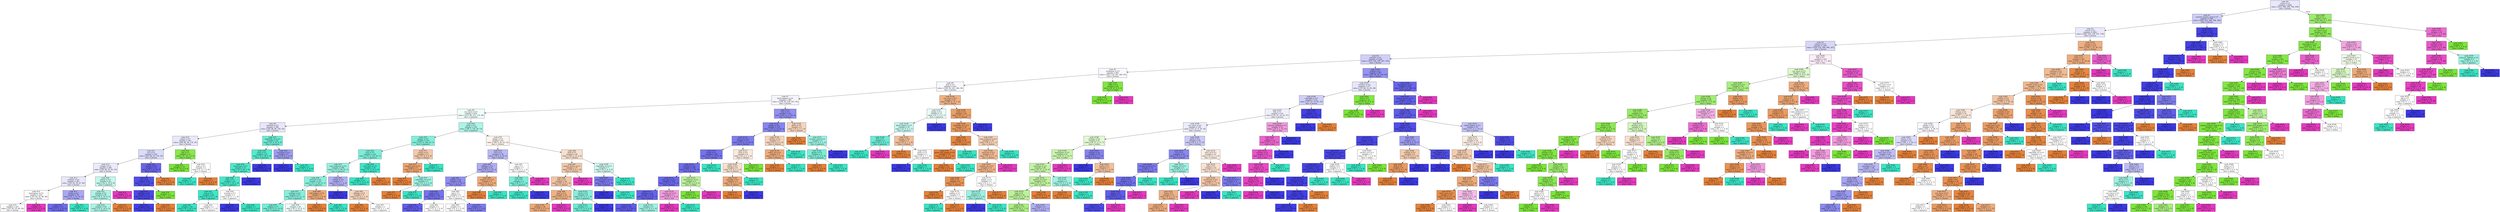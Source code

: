 digraph Tree {
node [shape=box, style="filled", color="black"] ;
0 [label=<node &#35;0<br/>cumin &le; 0.5<br/>samples = 2298<br/>value = [412, 568, 290, 769, 259]<br/>class = korean>, fillcolor="#3c39e51e"] ;
1 [label=<node &#35;1<br/>roasted_sesame_seed &le; 0.5<br/>samples = 1861<br/>value = [408, 223, 284, 766, 180]<br/>class = korean>, fillcolor="#3c39e53f"] ;
0 -> 1 [labeldistance=2.5, labelangle=45, headlabel="True"] ;
2 [label=<node &#35;2<br/>starch &le; 0.5<br/>samples = 1620<br/>value = [403, 223, 279, 537, 178]<br/>class = korean>, fillcolor="#3c39e51c"] ;
1 -> 2 ;
3 [label=<node &#35;3<br/>cilantro &le; 0.5<br/>samples = 1407<br/>value = [254, 222, 266, 498, 167]<br/>class = korean>, fillcolor="#3c39e534"] ;
2 -> 3 ;
4 [label=<node &#35;4<br/>cayenne &le; 0.5<br/>samples = 1248<br/>value = [218, 169, 259, 497, 105]<br/>class = korean>, fillcolor="#3c39e53d"] ;
3 -> 4 ;
5 [label=<node &#35;5<br/>cardamom &le; 0.5<br/>samples = 861<br/>value = [182, 119, 241, 264, 55]<br/>class = korean>, fillcolor="#3c39e509"] ;
4 -> 5 ;
6 [label=<node &#35;6<br/>pork &le; 0.5<br/>samples = 833<br/>value = [182, 92, 241, 264, 54]<br/>class = korean>, fillcolor="#3c39e50a"] ;
5 -> 6 ;
7 [label=<node &#35;7<br/>black_pepper &le; 0.5<br/>samples = 766<br/>value = [136, 92, 229, 257, 52]<br/>class = korean>, fillcolor="#3c39e50d"] ;
6 -> 7 ;
8 [label=<node &#35;8<br/>soy_sauce &le; 0.5<br/>samples = 635<br/>value = [113, 88, 212, 174, 48]<br/>class = japanese>, fillcolor="#39e5c515"] ;
7 -> 8 ;
9 [label=<node &#35;9<br/>seaweed &le; 0.5<br/>samples = 399<br/>value = [64, 88, 86, 126, 35]<br/>class = korean>, fillcolor="#3c39e51f"] ;
8 -> 9 ;
10 [label=<node &#35;10<br/>yogurt &le; 0.5<br/>samples = 361<br/>value = [64, 88, 56, 118, 35]<br/>class = korean>, fillcolor="#3c39e51c"] ;
9 -> 10 ;
11 [label=<node &#35;11<br/>nut &le; 0.5<br/>samples = 340<br/>value = [63, 69, 55, 118, 35]<br/>class = korean>, fillcolor="#3c39e52e"] ;
10 -> 11 ;
12 [label=<node &#35;12<br/>vinegar &le; 0.5<br/>samples = 309<br/>value = [58, 68, 55, 93, 35]<br/>class = korean>, fillcolor="#3c39e51a"] ;
11 -> 12 ;
13 [label=<node &#35;13<br/>soybean &le; 0.5<br/>samples = 267<br/>value = [54, 64, 36, 87, 26]<br/>class = korean>, fillcolor="#3c39e51d"] ;
12 -> 13 ;
14 [label=<node &#35;14<br/>lemongrass &le; 0.5<br/>samples = 233<br/>value = [53, 63, 25, 66, 26]<br/>class = korean>, fillcolor="#3c39e504"] ;
13 -> 14 ;
15 [label=<node &#35;15<br/>samples = 227<br/>value = [53, 63, 25, 66, 20]<br/>class = korean>, fillcolor="#3c39e505"] ;
14 -> 15 ;
16 [label=<node &#35;16<br/>samples = 6<br/>value = [0, 0, 0, 0, 6]<br/>class = thai>, fillcolor="#e539c0ff"] ;
14 -> 16 ;
17 [label=<node &#35;17<br/>barley &le; 0.5<br/>samples = 34<br/>value = [1, 1, 11, 21, 0]<br/>class = korean>, fillcolor="#3c39e56f"] ;
13 -> 17 ;
18 [label=<node &#35;18<br/>samples = 27<br/>value = [1, 1, 4, 21, 0]<br/>class = korean>, fillcolor="#3c39e5bc"] ;
17 -> 18 ;
19 [label=<node &#35;19<br/>samples = 7<br/>value = [0, 0, 7, 0, 0]<br/>class = japanese>, fillcolor="#39e5c5ff"] ;
17 -> 19 ;
20 [label=<node &#35;20<br/>peanut &le; 0.5<br/>samples = 42<br/>value = [4, 4, 19, 6, 9]<br/>class = japanese>, fillcolor="#39e5c54d"] ;
12 -> 20 ;
21 [label=<node &#35;21<br/>chicken &le; 0.5<br/>samples = 38<br/>value = [4, 4, 19, 6, 5]<br/>class = japanese>, fillcolor="#39e5c568"] ;
20 -> 21 ;
22 [label=<node &#35;22<br/>samples = 36<br/>value = [2, 4, 19, 6, 5]<br/>class = japanese>, fillcolor="#39e5c56e"] ;
21 -> 22 ;
23 [label=<node &#35;23<br/>samples = 2<br/>value = [2, 0, 0, 0, 0]<br/>class = chinese>, fillcolor="#e58139ff"] ;
21 -> 23 ;
24 [label=<node &#35;24<br/>samples = 4<br/>value = [0, 0, 0, 0, 4]<br/>class = thai>, fillcolor="#e539c0ff"] ;
20 -> 24 ;
25 [label=<node &#35;25<br/>chicken &le; 0.5<br/>samples = 31<br/>value = [5, 1, 0, 25, 0]<br/>class = korean>, fillcolor="#3c39e5c4"] ;
11 -> 25 ;
26 [label=<node &#35;26<br/>rose &le; 0.5<br/>samples = 28<br/>value = [2, 1, 0, 25, 0]<br/>class = korean>, fillcolor="#3c39e5e2"] ;
25 -> 26 ;
27 [label=<node &#35;27<br/>shellfish &le; 0.5<br/>samples = 27<br/>value = [2, 0, 0, 25, 0]<br/>class = korean>, fillcolor="#3c39e5eb"] ;
26 -> 27 ;
28 [label=<node &#35;28<br/>samples = 26<br/>value = [1, 0, 0, 25, 0]<br/>class = korean>, fillcolor="#3c39e5f5"] ;
27 -> 28 ;
29 [label=<node &#35;29<br/>samples = 1<br/>value = [1, 0, 0, 0, 0]<br/>class = chinese>, fillcolor="#e58139ff"] ;
27 -> 29 ;
30 [label=<node &#35;30<br/>samples = 1<br/>value = [0, 1, 0, 0, 0]<br/>class = indian>, fillcolor="#7be539ff"] ;
26 -> 30 ;
31 [label=<node &#35;31<br/>samples = 3<br/>value = [3, 0, 0, 0, 0]<br/>class = chinese>, fillcolor="#e58139ff"] ;
25 -> 31 ;
32 [label=<node &#35;32<br/>egg &le; 0.5<br/>samples = 21<br/>value = [1, 19, 1, 0, 0]<br/>class = indian>, fillcolor="#7be539e6"] ;
10 -> 32 ;
33 [label=<node &#35;33<br/>samples = 19<br/>value = [0, 19, 0, 0, 0]<br/>class = indian>, fillcolor="#7be539ff"] ;
32 -> 33 ;
34 [label=<node &#35;34<br/>yeast &le; 0.5<br/>samples = 2<br/>value = [1, 0, 1, 0, 0]<br/>class = chinese>, fillcolor="#e5813900"] ;
32 -> 34 ;
35 [label=<node &#35;35<br/>samples = 1<br/>value = [0, 0, 1, 0, 0]<br/>class = japanese>, fillcolor="#39e5c5ff"] ;
34 -> 35 ;
36 [label=<node &#35;36<br/>samples = 1<br/>value = [1, 0, 0, 0, 0]<br/>class = chinese>, fillcolor="#e58139ff"] ;
34 -> 36 ;
37 [label=<node &#35;37<br/>vegetable_oil &le; 0.5<br/>samples = 38<br/>value = [0, 0, 30, 8, 0]<br/>class = japanese>, fillcolor="#39e5c5bb"] ;
9 -> 37 ;
38 [label=<node &#35;38<br/>bean &le; 0.5<br/>samples = 32<br/>value = [0, 0, 28, 4, 0]<br/>class = japanese>, fillcolor="#39e5c5db"] ;
37 -> 38 ;
39 [label=<node &#35;39<br/>mushroom &le; 0.5<br/>samples = 31<br/>value = [0, 0, 28, 3, 0]<br/>class = japanese>, fillcolor="#39e5c5e4"] ;
38 -> 39 ;
40 [label=<node &#35;40<br/>sake &le; 0.5<br/>samples = 30<br/>value = [0, 0, 28, 2, 0]<br/>class = japanese>, fillcolor="#39e5c5ed"] ;
39 -> 40 ;
41 [label=<node &#35;41<br/>tuna &le; 0.5<br/>samples = 28<br/>value = [0, 0, 27, 1, 0]<br/>class = japanese>, fillcolor="#39e5c5f6"] ;
40 -> 41 ;
42 [label=<node &#35;42<br/>samples = 26<br/>value = [0, 0, 26, 0, 0]<br/>class = japanese>, fillcolor="#39e5c5ff"] ;
41 -> 42 ;
43 [label=<node &#35;43<br/>samples = 2<br/>value = [0, 0, 1, 1, 0]<br/>class = japanese>, fillcolor="#39e5c500"] ;
41 -> 43 ;
44 [label=<node &#35;44<br/>avocado &le; 0.5<br/>samples = 2<br/>value = [0, 0, 1, 1, 0]<br/>class = japanese>, fillcolor="#39e5c500"] ;
40 -> 44 ;
45 [label=<node &#35;45<br/>samples = 1<br/>value = [0, 0, 0, 1, 0]<br/>class = korean>, fillcolor="#3c39e5ff"] ;
44 -> 45 ;
46 [label=<node &#35;46<br/>samples = 1<br/>value = [0, 0, 1, 0, 0]<br/>class = japanese>, fillcolor="#39e5c5ff"] ;
44 -> 46 ;
47 [label=<node &#35;47<br/>samples = 1<br/>value = [0, 0, 0, 1, 0]<br/>class = korean>, fillcolor="#3c39e5ff"] ;
39 -> 47 ;
48 [label=<node &#35;48<br/>samples = 1<br/>value = [0, 0, 0, 1, 0]<br/>class = korean>, fillcolor="#3c39e5ff"] ;
38 -> 48 ;
49 [label=<node &#35;49<br/>cucumber &le; 0.5<br/>samples = 6<br/>value = [0, 0, 2, 4, 0]<br/>class = korean>, fillcolor="#3c39e57f"] ;
37 -> 49 ;
50 [label=<node &#35;50<br/>samples = 4<br/>value = [0, 0, 0, 4, 0]<br/>class = korean>, fillcolor="#3c39e5ff"] ;
49 -> 50 ;
51 [label=<node &#35;51<br/>samples = 2<br/>value = [0, 0, 2, 0, 0]<br/>class = japanese>, fillcolor="#39e5c5ff"] ;
49 -> 51 ;
52 [label=<node &#35;52<br/>garlic &le; 0.5<br/>samples = 236<br/>value = [49, 0, 126, 48, 13]<br/>class = japanese>, fillcolor="#39e5c569"] ;
8 -> 52 ;
53 [label=<node &#35;53<br/>pepper &le; 0.5<br/>samples = 153<br/>value = [21, 0, 106, 25, 1]<br/>class = japanese>, fillcolor="#39e5c5a1"] ;
52 -> 53 ;
54 [label=<node &#35;54<br/>wine &le; 0.5<br/>samples = 142<br/>value = [14, 0, 102, 25, 1]<br/>class = japanese>, fillcolor="#39e5c5a8"] ;
53 -> 54 ;
55 [label=<node &#35;55<br/>cane_molasses &le; 0.5<br/>samples = 108<br/>value = [13, 0, 69, 25, 1]<br/>class = japanese>, fillcolor="#39e5c587"] ;
54 -> 55 ;
56 [label=<node &#35;56<br/>broccoli &le; 0.5<br/>samples = 101<br/>value = [11, 0, 68, 21, 1]<br/>class = japanese>, fillcolor="#39e5c596"] ;
55 -> 56 ;
57 [label=<node &#35;57<br/>soybean &le; 0.5<br/>samples = 97<br/>value = [8, 0, 67, 21, 1]<br/>class = japanese>, fillcolor="#39e5c59a"] ;
56 -> 57 ;
58 [label=<node &#35;58<br/>samples = 77<br/>value = [8, 0, 57, 12, 0]<br/>class = japanese>, fillcolor="#39e5c5b1"] ;
57 -> 58 ;
59 [label=<node &#35;59<br/>samples = 20<br/>value = [0, 0, 10, 9, 1]<br/>class = japanese>, fillcolor="#39e5c517"] ;
57 -> 59 ;
60 [label=<node &#35;60<br/>bell_pepper &le; 0.5<br/>samples = 4<br/>value = [3, 0, 1, 0, 0]<br/>class = chinese>, fillcolor="#e58139aa"] ;
56 -> 60 ;
61 [label=<node &#35;61<br/>samples = 3<br/>value = [3, 0, 0, 0, 0]<br/>class = chinese>, fillcolor="#e58139ff"] ;
60 -> 61 ;
62 [label=<node &#35;62<br/>samples = 1<br/>value = [0, 0, 1, 0, 0]<br/>class = japanese>, fillcolor="#39e5c5ff"] ;
60 -> 62 ;
63 [label=<node &#35;63<br/>vinegar &le; 0.5<br/>samples = 7<br/>value = [2, 0, 1, 4, 0]<br/>class = korean>, fillcolor="#3c39e566"] ;
55 -> 63 ;
64 [label=<node &#35;64<br/>samples = 3<br/>value = [0, 0, 0, 3, 0]<br/>class = korean>, fillcolor="#3c39e5ff"] ;
63 -> 64 ;
65 [label=<node &#35;65<br/>cabbage &le; 0.5<br/>samples = 4<br/>value = [2, 0, 1, 1, 0]<br/>class = chinese>, fillcolor="#e5813955"] ;
63 -> 65 ;
66 [label=<node &#35;66<br/>samples = 2<br/>value = [2, 0, 0, 0, 0]<br/>class = chinese>, fillcolor="#e58139ff"] ;
65 -> 66 ;
67 [label=<node &#35;67<br/>samples = 2<br/>value = [0, 0, 1, 1, 0]<br/>class = japanese>, fillcolor="#39e5c500"] ;
65 -> 67 ;
68 [label=<node &#35;68<br/>star_anise &le; 0.5<br/>samples = 34<br/>value = [1, 0, 33, 0, 0]<br/>class = japanese>, fillcolor="#39e5c5f7"] ;
54 -> 68 ;
69 [label=<node &#35;69<br/>samples = 33<br/>value = [0, 0, 33, 0, 0]<br/>class = japanese>, fillcolor="#39e5c5ff"] ;
68 -> 69 ;
70 [label=<node &#35;70<br/>samples = 1<br/>value = [1, 0, 0, 0, 0]<br/>class = chinese>, fillcolor="#e58139ff"] ;
68 -> 70 ;
71 [label=<node &#35;71<br/>cream &le; 0.5<br/>samples = 11<br/>value = [7, 0, 4, 0, 0]<br/>class = chinese>, fillcolor="#e581396d"] ;
53 -> 71 ;
72 [label=<node &#35;72<br/>sesame_seed &le; 0.5<br/>samples = 9<br/>value = [7, 0, 2, 0, 0]<br/>class = chinese>, fillcolor="#e58139b6"] ;
71 -> 72 ;
73 [label=<node &#35;73<br/>samples = 6<br/>value = [6, 0, 0, 0, 0]<br/>class = chinese>, fillcolor="#e58139ff"] ;
72 -> 73 ;
74 [label=<node &#35;74<br/>vegetable_oil &le; 0.5<br/>samples = 3<br/>value = [1, 0, 2, 0, 0]<br/>class = japanese>, fillcolor="#39e5c57f"] ;
72 -> 74 ;
75 [label=<node &#35;75<br/>samples = 1<br/>value = [1, 0, 0, 0, 0]<br/>class = chinese>, fillcolor="#e58139ff"] ;
74 -> 75 ;
76 [label=<node &#35;76<br/>samples = 2<br/>value = [0, 0, 2, 0, 0]<br/>class = japanese>, fillcolor="#39e5c5ff"] ;
74 -> 76 ;
77 [label=<node &#35;77<br/>samples = 2<br/>value = [0, 0, 2, 0, 0]<br/>class = japanese>, fillcolor="#39e5c5ff"] ;
71 -> 77 ;
78 [label=<node &#35;78<br/>ginger &le; 0.5<br/>samples = 83<br/>value = [28, 0, 20, 23, 12]<br/>class = chinese>, fillcolor="#e5813915"] ;
52 -> 78 ;
79 [label=<node &#35;79<br/>rice &le; 0.5<br/>samples = 39<br/>value = [8, 0, 8, 19, 4]<br/>class = korean>, fillcolor="#3c39e55a"] ;
78 -> 79 ;
80 [label=<node &#35;80<br/>cabbage &le; 0.5<br/>samples = 32<br/>value = [8, 0, 5, 18, 1]<br/>class = korean>, fillcolor="#3c39e56a"] ;
79 -> 80 ;
81 [label=<node &#35;81<br/>scallion &le; 0.5<br/>samples = 28<br/>value = [5, 0, 4, 18, 1]<br/>class = korean>, fillcolor="#3c39e590"] ;
80 -> 81 ;
82 [label=<node &#35;82<br/>apple &le; 0.5<br/>samples = 20<br/>value = [3, 0, 1, 15, 1]<br/>class = korean>, fillcolor="#3c39e5b4"] ;
81 -> 82 ;
83 [label=<node &#35;83<br/>samples = 18<br/>value = [2, 0, 0, 15, 1]<br/>class = korean>, fillcolor="#3c39e5cf"] ;
82 -> 83 ;
84 [label=<node &#35;84<br/>samples = 2<br/>value = [1, 0, 1, 0, 0]<br/>class = chinese>, fillcolor="#e5813900"] ;
82 -> 84 ;
85 [label=<node &#35;85<br/>egg &le; 0.5<br/>samples = 8<br/>value = [2, 0, 3, 3, 0]<br/>class = japanese>, fillcolor="#39e5c500"] ;
81 -> 85 ;
86 [label=<node &#35;86<br/>samples = 4<br/>value = [2, 0, 2, 0, 0]<br/>class = chinese>, fillcolor="#e5813900"] ;
85 -> 86 ;
87 [label=<node &#35;87<br/>samples = 4<br/>value = [0, 0, 1, 3, 0]<br/>class = korean>, fillcolor="#3c39e5aa"] ;
85 -> 87 ;
88 [label=<node &#35;88<br/>sesame_oil &le; 0.5<br/>samples = 4<br/>value = [3, 0, 1, 0, 0]<br/>class = chinese>, fillcolor="#e58139aa"] ;
80 -> 88 ;
89 [label=<node &#35;89<br/>samples = 3<br/>value = [3, 0, 0, 0, 0]<br/>class = chinese>, fillcolor="#e58139ff"] ;
88 -> 89 ;
90 [label=<node &#35;90<br/>samples = 1<br/>value = [0, 0, 1, 0, 0]<br/>class = japanese>, fillcolor="#39e5c5ff"] ;
88 -> 90 ;
91 [label=<node &#35;91<br/>egg &le; 0.5<br/>samples = 7<br/>value = [0, 0, 3, 1, 3]<br/>class = japanese>, fillcolor="#39e5c500"] ;
79 -> 91 ;
92 [label=<node &#35;92<br/>nut &le; 0.5<br/>samples = 4<br/>value = [0, 0, 3, 1, 0]<br/>class = japanese>, fillcolor="#39e5c5aa"] ;
91 -> 92 ;
93 [label=<node &#35;93<br/>samples = 3<br/>value = [0, 0, 3, 0, 0]<br/>class = japanese>, fillcolor="#39e5c5ff"] ;
92 -> 93 ;
94 [label=<node &#35;94<br/>samples = 1<br/>value = [0, 0, 0, 1, 0]<br/>class = korean>, fillcolor="#3c39e5ff"] ;
92 -> 94 ;
95 [label=<node &#35;95<br/>samples = 3<br/>value = [0, 0, 0, 0, 3]<br/>class = thai>, fillcolor="#e539c0ff"] ;
91 -> 95 ;
96 [label=<node &#35;96<br/>beef &le; 0.5<br/>samples = 44<br/>value = [20, 0, 12, 4, 8]<br/>class = chinese>, fillcolor="#e5813940"] ;
78 -> 96 ;
97 [label=<node &#35;97<br/>peanut_butter &le; 0.5<br/>samples = 37<br/>value = [20, 0, 8, 1, 8]<br/>class = chinese>, fillcolor="#e581396a"] ;
96 -> 97 ;
98 [label=<node &#35;98<br/>sake &le; 0.5<br/>samples = 34<br/>value = [20, 0, 8, 1, 5]<br/>class = chinese>, fillcolor="#e5813976"] ;
97 -> 98 ;
99 [label=<node &#35;99<br/>basil &le; 0.5<br/>samples = 28<br/>value = [19, 0, 4, 0, 5]<br/>class = chinese>, fillcolor="#e581399b"] ;
98 -> 99 ;
100 [label=<node &#35;100<br/>samples = 26<br/>value = [19, 0, 4, 0, 3]<br/>class = chinese>, fillcolor="#e58139ae"] ;
99 -> 100 ;
101 [label=<node &#35;101<br/>samples = 2<br/>value = [0, 0, 0, 0, 2]<br/>class = thai>, fillcolor="#e539c0ff"] ;
99 -> 101 ;
102 [label=<node &#35;102<br/>carrot &le; 0.5<br/>samples = 6<br/>value = [1, 0, 4, 1, 0]<br/>class = japanese>, fillcolor="#39e5c599"] ;
98 -> 102 ;
103 [label=<node &#35;103<br/>samples = 5<br/>value = [1, 0, 4, 0, 0]<br/>class = japanese>, fillcolor="#39e5c5bf"] ;
102 -> 103 ;
104 [label=<node &#35;104<br/>samples = 1<br/>value = [0, 0, 0, 1, 0]<br/>class = korean>, fillcolor="#3c39e5ff"] ;
102 -> 104 ;
105 [label=<node &#35;105<br/>samples = 3<br/>value = [0, 0, 0, 0, 3]<br/>class = thai>, fillcolor="#e539c0ff"] ;
97 -> 105 ;
106 [label=<node &#35;106<br/>vegetable_oil &le; 0.5<br/>samples = 7<br/>value = [0, 0, 4, 3, 0]<br/>class = japanese>, fillcolor="#39e5c540"] ;
96 -> 106 ;
107 [label=<node &#35;107<br/>peanut_butter &le; 0.5<br/>samples = 4<br/>value = [0, 0, 1, 3, 0]<br/>class = korean>, fillcolor="#3c39e5aa"] ;
106 -> 107 ;
108 [label=<node &#35;108<br/>samples = 3<br/>value = [0, 0, 0, 3, 0]<br/>class = korean>, fillcolor="#3c39e5ff"] ;
107 -> 108 ;
109 [label=<node &#35;109<br/>samples = 1<br/>value = [0, 0, 1, 0, 0]<br/>class = japanese>, fillcolor="#39e5c5ff"] ;
107 -> 109 ;
110 [label=<node &#35;110<br/>samples = 3<br/>value = [0, 0, 3, 0, 0]<br/>class = japanese>, fillcolor="#39e5c5ff"] ;
106 -> 110 ;
111 [label=<node &#35;111<br/>wine &le; 0.5<br/>samples = 131<br/>value = [23, 4, 17, 83, 4]<br/>class = korean>, fillcolor="#3c39e58e"] ;
7 -> 111 ;
112 [label=<node &#35;112<br/>pepper &le; 0.5<br/>samples = 122<br/>value = [18, 4, 14, 82, 4]<br/>class = korean>, fillcolor="#3c39e59d"] ;
111 -> 112 ;
113 [label=<node &#35;113<br/>olive_oil &le; 0.5<br/>samples = 117<br/>value = [15, 4, 12, 82, 4]<br/>class = korean>, fillcolor="#3c39e5a8"] ;
112 -> 113 ;
114 [label=<node &#35;114<br/>bread &le; 0.5<br/>samples = 109<br/>value = [12, 2, 10, 81, 4]<br/>class = korean>, fillcolor="#3c39e5b5"] ;
113 -> 114 ;
115 [label=<node &#35;115<br/>turmeric &le; 0.5<br/>samples = 106<br/>value = [12, 2, 7, 81, 4]<br/>class = korean>, fillcolor="#3c39e5bb"] ;
114 -> 115 ;
116 [label=<node &#35;116<br/>lime_juice &le; 0.5<br/>samples = 103<br/>value = [12, 0, 7, 81, 3]<br/>class = korean>, fillcolor="#3c39e5c1"] ;
115 -> 116 ;
117 [label=<node &#35;117<br/>cabbage &le; 0.5<br/>samples = 100<br/>value = [12, 0, 6, 81, 1]<br/>class = korean>, fillcolor="#3c39e5c8"] ;
116 -> 117 ;
118 [label=<node &#35;118<br/>samples = 95<br/>value = [11, 0, 3, 80, 1]<br/>class = korean>, fillcolor="#3c39e5d1"] ;
117 -> 118 ;
119 [label=<node &#35;119<br/>samples = 5<br/>value = [1, 0, 3, 1, 0]<br/>class = japanese>, fillcolor="#39e5c57f"] ;
117 -> 119 ;
120 [label=<node &#35;120<br/>sesame_oil &le; 0.5<br/>samples = 3<br/>value = [0, 0, 1, 0, 2]<br/>class = thai>, fillcolor="#e539c07f"] ;
116 -> 120 ;
121 [label=<node &#35;121<br/>samples = 2<br/>value = [0, 0, 0, 0, 2]<br/>class = thai>, fillcolor="#e539c0ff"] ;
120 -> 121 ;
122 [label=<node &#35;122<br/>samples = 1<br/>value = [0, 0, 1, 0, 0]<br/>class = japanese>, fillcolor="#39e5c5ff"] ;
120 -> 122 ;
123 [label=<node &#35;123<br/>lemongrass &le; 0.5<br/>samples = 3<br/>value = [0, 2, 0, 0, 1]<br/>class = indian>, fillcolor="#7be5397f"] ;
115 -> 123 ;
124 [label=<node &#35;124<br/>samples = 2<br/>value = [0, 2, 0, 0, 0]<br/>class = indian>, fillcolor="#7be539ff"] ;
123 -> 124 ;
125 [label=<node &#35;125<br/>samples = 1<br/>value = [0, 0, 0, 0, 1]<br/>class = thai>, fillcolor="#e539c0ff"] ;
123 -> 125 ;
126 [label=<node &#35;126<br/>samples = 3<br/>value = [0, 0, 3, 0, 0]<br/>class = japanese>, fillcolor="#39e5c5ff"] ;
114 -> 126 ;
127 [label=<node &#35;127<br/>chive &le; 0.5<br/>samples = 8<br/>value = [3, 2, 2, 1, 0]<br/>class = chinese>, fillcolor="#e581392a"] ;
113 -> 127 ;
128 [label=<node &#35;128<br/>barley &le; 0.5<br/>samples = 6<br/>value = [3, 0, 2, 1, 0]<br/>class = chinese>, fillcolor="#e5813940"] ;
127 -> 128 ;
129 [label=<node &#35;129<br/>pumpkin &le; 0.5<br/>samples = 4<br/>value = [3, 0, 0, 1, 0]<br/>class = chinese>, fillcolor="#e58139aa"] ;
128 -> 129 ;
130 [label=<node &#35;130<br/>samples = 3<br/>value = [3, 0, 0, 0, 0]<br/>class = chinese>, fillcolor="#e58139ff"] ;
129 -> 130 ;
131 [label=<node &#35;131<br/>samples = 1<br/>value = [0, 0, 0, 1, 0]<br/>class = korean>, fillcolor="#3c39e5ff"] ;
129 -> 131 ;
132 [label=<node &#35;132<br/>samples = 2<br/>value = [0, 0, 2, 0, 0]<br/>class = japanese>, fillcolor="#39e5c5ff"] ;
128 -> 132 ;
133 [label=<node &#35;133<br/>samples = 2<br/>value = [0, 2, 0, 0, 0]<br/>class = indian>, fillcolor="#7be539ff"] ;
127 -> 133 ;
134 [label=<node &#35;134<br/>chicken &le; 0.5<br/>samples = 5<br/>value = [3, 0, 2, 0, 0]<br/>class = chinese>, fillcolor="#e5813955"] ;
112 -> 134 ;
135 [label=<node &#35;135<br/>celery_oil &le; 0.5<br/>samples = 4<br/>value = [3, 0, 1, 0, 0]<br/>class = chinese>, fillcolor="#e58139aa"] ;
134 -> 135 ;
136 [label=<node &#35;136<br/>samples = 3<br/>value = [3, 0, 0, 0, 0]<br/>class = chinese>, fillcolor="#e58139ff"] ;
135 -> 136 ;
137 [label=<node &#35;137<br/>samples = 1<br/>value = [0, 0, 1, 0, 0]<br/>class = japanese>, fillcolor="#39e5c5ff"] ;
135 -> 137 ;
138 [label=<node &#35;138<br/>samples = 1<br/>value = [0, 0, 1, 0, 0]<br/>class = japanese>, fillcolor="#39e5c5ff"] ;
134 -> 138 ;
139 [label=<node &#35;139<br/>garlic &le; 0.5<br/>samples = 9<br/>value = [5, 0, 3, 1, 0]<br/>class = chinese>, fillcolor="#e5813955"] ;
111 -> 139 ;
140 [label=<node &#35;140<br/>samples = 4<br/>value = [4, 0, 0, 0, 0]<br/>class = chinese>, fillcolor="#e58139ff"] ;
139 -> 140 ;
141 [label=<node &#35;141<br/>sesame_seed &le; 0.5<br/>samples = 5<br/>value = [1, 0, 3, 1, 0]<br/>class = japanese>, fillcolor="#39e5c57f"] ;
139 -> 141 ;
142 [label=<node &#35;142<br/>ginger &le; 0.5<br/>samples = 4<br/>value = [1, 0, 3, 0, 0]<br/>class = japanese>, fillcolor="#39e5c5aa"] ;
141 -> 142 ;
143 [label=<node &#35;143<br/>samples = 1<br/>value = [1, 0, 0, 0, 0]<br/>class = chinese>, fillcolor="#e58139ff"] ;
142 -> 143 ;
144 [label=<node &#35;144<br/>samples = 3<br/>value = [0, 0, 3, 0, 0]<br/>class = japanese>, fillcolor="#39e5c5ff"] ;
142 -> 144 ;
145 [label=<node &#35;145<br/>samples = 1<br/>value = [0, 0, 0, 1, 0]<br/>class = korean>, fillcolor="#3c39e5ff"] ;
141 -> 145 ;
146 [label=<node &#35;146<br/>soy_sauce &le; 0.5<br/>samples = 67<br/>value = [46, 0, 12, 7, 2]<br/>class = chinese>, fillcolor="#e581399e"] ;
6 -> 146 ;
147 [label=<node &#35;147<br/>ginger &le; 0.5<br/>samples = 13<br/>value = [3, 0, 5, 4, 1]<br/>class = japanese>, fillcolor="#39e5c51c"] ;
146 -> 147 ;
148 [label=<node &#35;148<br/>black_pepper &le; 0.5<br/>samples = 10<br/>value = [3, 0, 5, 1, 1]<br/>class = japanese>, fillcolor="#39e5c549"] ;
147 -> 148 ;
149 [label=<node &#35;149<br/>fish &le; 0.5<br/>samples = 5<br/>value = [0, 0, 4, 0, 1]<br/>class = japanese>, fillcolor="#39e5c5bf"] ;
148 -> 149 ;
150 [label=<node &#35;150<br/>samples = 4<br/>value = [0, 0, 4, 0, 0]<br/>class = japanese>, fillcolor="#39e5c5ff"] ;
149 -> 150 ;
151 [label=<node &#35;151<br/>samples = 1<br/>value = [0, 0, 0, 0, 1]<br/>class = thai>, fillcolor="#e539c0ff"] ;
149 -> 151 ;
152 [label=<node &#35;152<br/>vinegar &le; 0.5<br/>samples = 5<br/>value = [3, 0, 1, 1, 0]<br/>class = chinese>, fillcolor="#e581397f"] ;
148 -> 152 ;
153 [label=<node &#35;153<br/>samples = 3<br/>value = [3, 0, 0, 0, 0]<br/>class = chinese>, fillcolor="#e58139ff"] ;
152 -> 153 ;
154 [label=<node &#35;154<br/>garlic &le; 0.5<br/>samples = 2<br/>value = [0, 0, 1, 1, 0]<br/>class = japanese>, fillcolor="#39e5c500"] ;
152 -> 154 ;
155 [label=<node &#35;155<br/>samples = 1<br/>value = [0, 0, 0, 1, 0]<br/>class = korean>, fillcolor="#3c39e5ff"] ;
154 -> 155 ;
156 [label=<node &#35;156<br/>samples = 1<br/>value = [0, 0, 1, 0, 0]<br/>class = japanese>, fillcolor="#39e5c5ff"] ;
154 -> 156 ;
157 [label=<node &#35;157<br/>samples = 3<br/>value = [0, 0, 0, 3, 0]<br/>class = korean>, fillcolor="#3c39e5ff"] ;
147 -> 157 ;
158 [label=<node &#35;158<br/>yeast &le; 0.5<br/>samples = 54<br/>value = [43, 0, 7, 3, 1]<br/>class = chinese>, fillcolor="#e58139c3"] ;
146 -> 158 ;
159 [label=<node &#35;159<br/>vegetable_oil &le; 0.5<br/>samples = 52<br/>value = [43, 0, 7, 1, 1]<br/>class = chinese>, fillcolor="#e58139cc"] ;
158 -> 159 ;
160 [label=<node &#35;160<br/>radish &le; 0.5<br/>samples = 36<br/>value = [34, 0, 2, 0, 0]<br/>class = chinese>, fillcolor="#e58139f0"] ;
159 -> 160 ;
161 [label=<node &#35;161<br/>green_bell_pepper &le; 0.5<br/>samples = 35<br/>value = [34, 0, 1, 0, 0]<br/>class = chinese>, fillcolor="#e58139f8"] ;
160 -> 161 ;
162 [label=<node &#35;162<br/>samples = 34<br/>value = [34, 0, 0, 0, 0]<br/>class = chinese>, fillcolor="#e58139ff"] ;
161 -> 162 ;
163 [label=<node &#35;163<br/>samples = 1<br/>value = [0, 0, 1, 0, 0]<br/>class = japanese>, fillcolor="#39e5c5ff"] ;
161 -> 163 ;
164 [label=<node &#35;164<br/>samples = 1<br/>value = [0, 0, 1, 0, 0]<br/>class = japanese>, fillcolor="#39e5c5ff"] ;
160 -> 164 ;
165 [label=<node &#35;165<br/>cane_molasses &le; 0.5<br/>samples = 16<br/>value = [9, 0, 5, 1, 1]<br/>class = chinese>, fillcolor="#e581395d"] ;
159 -> 165 ;
166 [label=<node &#35;166<br/>macaroni &le; 0.5<br/>samples = 14<br/>value = [9, 0, 3, 1, 1]<br/>class = chinese>, fillcolor="#e581398b"] ;
165 -> 166 ;
167 [label=<node &#35;167<br/>sesame_oil &le; 0.5<br/>samples = 13<br/>value = [9, 0, 3, 1, 0]<br/>class = chinese>, fillcolor="#e5813999"] ;
166 -> 167 ;
168 [label=<node &#35;168<br/>sake &le; 0.5<br/>samples = 8<br/>value = [7, 0, 1, 0, 0]<br/>class = chinese>, fillcolor="#e58139db"] ;
167 -> 168 ;
169 [label=<node &#35;169<br/>samples = 6<br/>value = [6, 0, 0, 0, 0]<br/>class = chinese>, fillcolor="#e58139ff"] ;
168 -> 169 ;
170 [label=<node &#35;170<br/>scallion &le; 0.5<br/>samples = 2<br/>value = [1, 0, 1, 0, 0]<br/>class = chinese>, fillcolor="#e5813900"] ;
168 -> 170 ;
171 [label=<node &#35;171<br/>samples = 1<br/>value = [0, 0, 1, 0, 0]<br/>class = japanese>, fillcolor="#39e5c5ff"] ;
170 -> 171 ;
172 [label=<node &#35;172<br/>samples = 1<br/>value = [1, 0, 0, 0, 0]<br/>class = chinese>, fillcolor="#e58139ff"] ;
170 -> 172 ;
173 [label=<node &#35;173<br/>pepper &le; 0.5<br/>samples = 5<br/>value = [2, 0, 2, 1, 0]<br/>class = chinese>, fillcolor="#e5813900"] ;
167 -> 173 ;
174 [label=<node &#35;174<br/>rice &le; 0.5<br/>samples = 3<br/>value = [0, 0, 2, 1, 0]<br/>class = japanese>, fillcolor="#39e5c57f"] ;
173 -> 174 ;
175 [label=<node &#35;175<br/>samples = 1<br/>value = [0, 0, 0, 1, 0]<br/>class = korean>, fillcolor="#3c39e5ff"] ;
174 -> 175 ;
176 [label=<node &#35;176<br/>samples = 2<br/>value = [0, 0, 2, 0, 0]<br/>class = japanese>, fillcolor="#39e5c5ff"] ;
174 -> 176 ;
177 [label=<node &#35;177<br/>samples = 2<br/>value = [2, 0, 0, 0, 0]<br/>class = chinese>, fillcolor="#e58139ff"] ;
173 -> 177 ;
178 [label=<node &#35;178<br/>samples = 1<br/>value = [0, 0, 0, 0, 1]<br/>class = thai>, fillcolor="#e539c0ff"] ;
166 -> 178 ;
179 [label=<node &#35;179<br/>samples = 2<br/>value = [0, 0, 2, 0, 0]<br/>class = japanese>, fillcolor="#39e5c5ff"] ;
165 -> 179 ;
180 [label=<node &#35;180<br/>samples = 2<br/>value = [0, 0, 0, 2, 0]<br/>class = korean>, fillcolor="#3c39e5ff"] ;
158 -> 180 ;
181 [label=<node &#35;181<br/>coffee &le; 0.5<br/>samples = 28<br/>value = [0, 27, 0, 0, 1]<br/>class = indian>, fillcolor="#7be539f6"] ;
5 -> 181 ;
182 [label=<node &#35;182<br/>samples = 27<br/>value = [0, 27, 0, 0, 0]<br/>class = indian>, fillcolor="#7be539ff"] ;
181 -> 182 ;
183 [label=<node &#35;183<br/>samples = 1<br/>value = [0, 0, 0, 0, 1]<br/>class = thai>, fillcolor="#e539c0ff"] ;
181 -> 183 ;
184 [label=<node &#35;184<br/>scallion &le; 0.5<br/>samples = 387<br/>value = [36, 50, 18, 233, 50]<br/>class = korean>, fillcolor="#3c39e58a"] ;
4 -> 184 ;
185 [label=<node &#35;185<br/>turmeric &le; 0.5<br/>samples = 177<br/>value = [15, 49, 10, 65, 38]<br/>class = korean>, fillcolor="#3c39e520"] ;
184 -> 185 ;
186 [label=<node &#35;186<br/>vegetable &le; 0.5<br/>samples = 154<br/>value = [15, 27, 10, 65, 37]<br/>class = korean>, fillcolor="#3c39e53d"] ;
185 -> 186 ;
187 [label=<node &#35;187<br/>fish &le; 0.5<br/>samples = 132<br/>value = [14, 27, 10, 44, 37]<br/>class = korean>, fillcolor="#3c39e513"] ;
186 -> 187 ;
188 [label=<node &#35;188<br/>soy_sauce &le; 0.5<br/>samples = 100<br/>value = [14, 27, 9, 34, 16]<br/>class = korean>, fillcolor="#3c39e518"] ;
187 -> 188 ;
189 [label=<node &#35;189<br/>soybean &le; 0.5<br/>samples = 61<br/>value = [6, 27, 4, 17, 7]<br/>class = indian>, fillcolor="#7be5393a"] ;
188 -> 189 ;
190 [label=<node &#35;190<br/>lemongrass &le; 0.5<br/>samples = 51<br/>value = [4, 27, 3, 10, 7]<br/>class = indian>, fillcolor="#7be5396a"] ;
189 -> 190 ;
191 [label=<node &#35;191<br/>cucumber &le; 0.5<br/>samples = 48<br/>value = [4, 27, 3, 10, 4]<br/>class = indian>, fillcolor="#7be53972"] ;
190 -> 191 ;
192 [label=<node &#35;192<br/>peanut_oil &le; 0.5<br/>samples = 45<br/>value = [3, 27, 1, 10, 4]<br/>class = indian>, fillcolor="#7be5397c"] ;
191 -> 192 ;
193 [label=<node &#35;193<br/>egg &le; 0.5<br/>samples = 43<br/>value = [1, 27, 1, 10, 4]<br/>class = indian>, fillcolor="#7be53983"] ;
192 -> 193 ;
194 [label=<node &#35;194<br/>samples = 37<br/>value = [0, 26, 1, 7, 3]<br/>class = indian>, fillcolor="#7be539a2"] ;
193 -> 194 ;
195 [label=<node &#35;195<br/>samples = 6<br/>value = [1, 1, 0, 3, 1]<br/>class = korean>, fillcolor="#3c39e566"] ;
193 -> 195 ;
196 [label=<node &#35;196<br/>samples = 2<br/>value = [2, 0, 0, 0, 0]<br/>class = chinese>, fillcolor="#e58139ff"] ;
192 -> 196 ;
197 [label=<node &#35;197<br/>rice &le; 0.5<br/>samples = 3<br/>value = [1, 0, 2, 0, 0]<br/>class = japanese>, fillcolor="#39e5c57f"] ;
191 -> 197 ;
198 [label=<node &#35;198<br/>samples = 1<br/>value = [1, 0, 0, 0, 0]<br/>class = chinese>, fillcolor="#e58139ff"] ;
197 -> 198 ;
199 [label=<node &#35;199<br/>samples = 2<br/>value = [0, 0, 2, 0, 0]<br/>class = japanese>, fillcolor="#39e5c5ff"] ;
197 -> 199 ;
200 [label=<node &#35;200<br/>samples = 3<br/>value = [0, 0, 0, 0, 3]<br/>class = thai>, fillcolor="#e539c0ff"] ;
190 -> 200 ;
201 [label=<node &#35;201<br/>vinegar &le; 0.5<br/>samples = 10<br/>value = [2, 0, 1, 7, 0]<br/>class = korean>, fillcolor="#3c39e59f"] ;
189 -> 201 ;
202 [label=<node &#35;202<br/>samples = 7<br/>value = [0, 0, 0, 7, 0]<br/>class = korean>, fillcolor="#3c39e5ff"] ;
201 -> 202 ;
203 [label=<node &#35;203<br/>garlic &le; 0.5<br/>samples = 3<br/>value = [2, 0, 1, 0, 0]<br/>class = chinese>, fillcolor="#e581397f"] ;
201 -> 203 ;
204 [label=<node &#35;204<br/>samples = 1<br/>value = [0, 0, 1, 0, 0]<br/>class = japanese>, fillcolor="#39e5c5ff"] ;
203 -> 204 ;
205 [label=<node &#35;205<br/>samples = 2<br/>value = [2, 0, 0, 0, 0]<br/>class = chinese>, fillcolor="#e58139ff"] ;
203 -> 205 ;
206 [label=<node &#35;206<br/>garlic &le; 0.5<br/>samples = 39<br/>value = [8, 0, 5, 17, 9]<br/>class = korean>, fillcolor="#3c39e544"] ;
188 -> 206 ;
207 [label=<node &#35;207<br/>rice &le; 0.5<br/>samples = 18<br/>value = [0, 0, 3, 12, 3]<br/>class = korean>, fillcolor="#3c39e599"] ;
206 -> 207 ;
208 [label=<node &#35;208<br/>chicken_broth &le; 0.5<br/>samples = 15<br/>value = [0, 0, 1, 11, 3]<br/>class = korean>, fillcolor="#3c39e5aa"] ;
207 -> 208 ;
209 [label=<node &#35;209<br/>sherry &le; 0.5<br/>samples = 14<br/>value = [0, 0, 0, 11, 3]<br/>class = korean>, fillcolor="#3c39e5b9"] ;
208 -> 209 ;
210 [label=<node &#35;210<br/>apple &le; 0.5<br/>samples = 13<br/>value = [0, 0, 0, 11, 2]<br/>class = korean>, fillcolor="#3c39e5d1"] ;
209 -> 210 ;
211 [label=<node &#35;211<br/>samples = 12<br/>value = [0, 0, 0, 11, 1]<br/>class = korean>, fillcolor="#3c39e5e8"] ;
210 -> 211 ;
212 [label=<node &#35;212<br/>samples = 1<br/>value = [0, 0, 0, 0, 1]<br/>class = thai>, fillcolor="#e539c0ff"] ;
210 -> 212 ;
213 [label=<node &#35;213<br/>samples = 1<br/>value = [0, 0, 0, 0, 1]<br/>class = thai>, fillcolor="#e539c0ff"] ;
209 -> 213 ;
214 [label=<node &#35;214<br/>samples = 1<br/>value = [0, 0, 1, 0, 0]<br/>class = japanese>, fillcolor="#39e5c5ff"] ;
208 -> 214 ;
215 [label=<node &#35;215<br/>sesame_oil &le; 0.5<br/>samples = 3<br/>value = [0, 0, 2, 1, 0]<br/>class = japanese>, fillcolor="#39e5c57f"] ;
207 -> 215 ;
216 [label=<node &#35;216<br/>samples = 2<br/>value = [0, 0, 2, 0, 0]<br/>class = japanese>, fillcolor="#39e5c5ff"] ;
215 -> 216 ;
217 [label=<node &#35;217<br/>samples = 1<br/>value = [0, 0, 0, 1, 0]<br/>class = korean>, fillcolor="#3c39e5ff"] ;
215 -> 217 ;
218 [label=<node &#35;218<br/>olive_oil &le; 0.5<br/>samples = 21<br/>value = [8, 0, 2, 5, 6]<br/>class = chinese>, fillcolor="#e5813922"] ;
206 -> 218 ;
219 [label=<node &#35;219<br/>sake &le; 0.5<br/>samples = 18<br/>value = [8, 0, 2, 5, 3]<br/>class = chinese>, fillcolor="#e581393b"] ;
218 -> 219 ;
220 [label=<node &#35;220<br/>mushroom &le; 0.5<br/>samples = 14<br/>value = [8, 0, 1, 2, 3]<br/>class = chinese>, fillcolor="#e5813974"] ;
219 -> 220 ;
221 [label=<node &#35;221<br/>beef &le; 0.5<br/>samples = 12<br/>value = [8, 0, 1, 2, 1]<br/>class = chinese>, fillcolor="#e5813999"] ;
220 -> 221 ;
222 [label=<node &#35;222<br/>samples = 11<br/>value = [8, 0, 1, 2, 0]<br/>class = chinese>, fillcolor="#e58139aa"] ;
221 -> 222 ;
223 [label=<node &#35;223<br/>samples = 1<br/>value = [0, 0, 0, 0, 1]<br/>class = thai>, fillcolor="#e539c0ff"] ;
221 -> 223 ;
224 [label=<node &#35;224<br/>samples = 2<br/>value = [0, 0, 0, 0, 2]<br/>class = thai>, fillcolor="#e539c0ff"] ;
220 -> 224 ;
225 [label=<node &#35;225<br/>katsuobushi &le; 0.5<br/>samples = 4<br/>value = [0, 0, 1, 3, 0]<br/>class = korean>, fillcolor="#3c39e5aa"] ;
219 -> 225 ;
226 [label=<node &#35;226<br/>samples = 3<br/>value = [0, 0, 0, 3, 0]<br/>class = korean>, fillcolor="#3c39e5ff"] ;
225 -> 226 ;
227 [label=<node &#35;227<br/>samples = 1<br/>value = [0, 0, 1, 0, 0]<br/>class = japanese>, fillcolor="#39e5c5ff"] ;
225 -> 227 ;
228 [label=<node &#35;228<br/>samples = 3<br/>value = [0, 0, 0, 0, 3]<br/>class = thai>, fillcolor="#e539c0ff"] ;
218 -> 228 ;
229 [label=<node &#35;229<br/>chinese_cabbage &le; 0.5<br/>samples = 32<br/>value = [0, 0, 1, 10, 21]<br/>class = thai>, fillcolor="#e539c080"] ;
187 -> 229 ;
230 [label=<node &#35;230<br/>egg &le; 0.5<br/>samples = 26<br/>value = [0, 0, 1, 4, 21]<br/>class = thai>, fillcolor="#e539c0c5"] ;
229 -> 230 ;
231 [label=<node &#35;231<br/>soybean &le; 0.5<br/>samples = 24<br/>value = [0, 0, 1, 2, 21]<br/>class = thai>, fillcolor="#e539c0dc"] ;
230 -> 231 ;
232 [label=<node &#35;232<br/>nira &le; 0.5<br/>samples = 23<br/>value = [0, 0, 0, 2, 21]<br/>class = thai>, fillcolor="#e539c0e7"] ;
231 -> 232 ;
233 [label=<node &#35;233<br/>potato &le; 0.5<br/>samples = 22<br/>value = [0, 0, 0, 1, 21]<br/>class = thai>, fillcolor="#e539c0f3"] ;
232 -> 233 ;
234 [label=<node &#35;234<br/>samples = 21<br/>value = [0, 0, 0, 0, 21]<br/>class = thai>, fillcolor="#e539c0ff"] ;
233 -> 234 ;
235 [label=<node &#35;235<br/>samples = 1<br/>value = [0, 0, 0, 1, 0]<br/>class = korean>, fillcolor="#3c39e5ff"] ;
233 -> 235 ;
236 [label=<node &#35;236<br/>samples = 1<br/>value = [0, 0, 0, 1, 0]<br/>class = korean>, fillcolor="#3c39e5ff"] ;
232 -> 236 ;
237 [label=<node &#35;237<br/>samples = 1<br/>value = [0, 0, 1, 0, 0]<br/>class = japanese>, fillcolor="#39e5c5ff"] ;
231 -> 237 ;
238 [label=<node &#35;238<br/>samples = 2<br/>value = [0, 0, 0, 2, 0]<br/>class = korean>, fillcolor="#3c39e5ff"] ;
230 -> 238 ;
239 [label=<node &#35;239<br/>samples = 6<br/>value = [0, 0, 0, 6, 0]<br/>class = korean>, fillcolor="#3c39e5ff"] ;
229 -> 239 ;
240 [label=<node &#35;240<br/>corn &le; 0.5<br/>samples = 22<br/>value = [1, 0, 0, 21, 0]<br/>class = korean>, fillcolor="#3c39e5f3"] ;
186 -> 240 ;
241 [label=<node &#35;241<br/>samples = 21<br/>value = [0, 0, 0, 21, 0]<br/>class = korean>, fillcolor="#3c39e5ff"] ;
240 -> 241 ;
242 [label=<node &#35;242<br/>samples = 1<br/>value = [1, 0, 0, 0, 0]<br/>class = chinese>, fillcolor="#e58139ff"] ;
240 -> 242 ;
243 [label=<node &#35;243<br/>basil &le; 0.5<br/>samples = 23<br/>value = [0, 22, 0, 0, 1]<br/>class = indian>, fillcolor="#7be539f3"] ;
185 -> 243 ;
244 [label=<node &#35;244<br/>samples = 22<br/>value = [0, 22, 0, 0, 0]<br/>class = indian>, fillcolor="#7be539ff"] ;
243 -> 244 ;
245 [label=<node &#35;245<br/>samples = 1<br/>value = [0, 0, 0, 0, 1]<br/>class = thai>, fillcolor="#e539c0ff"] ;
243 -> 245 ;
246 [label=<node &#35;246<br/>lemongrass &le; 0.5<br/>samples = 210<br/>value = [21, 1, 8, 168, 12]<br/>class = korean>, fillcolor="#3c39e5c6"] ;
184 -> 246 ;
247 [label=<node &#35;247<br/>peanut_butter &le; 0.5<br/>samples = 205<br/>value = [21, 1, 8, 168, 7]<br/>class = korean>, fillcolor="#3c39e5cc"] ;
246 -> 247 ;
248 [label=<node &#35;248<br/>vinegar &le; 0.5<br/>samples = 201<br/>value = [21, 1, 8, 168, 3]<br/>class = korean>, fillcolor="#3c39e5d0"] ;
247 -> 248 ;
249 [label=<node &#35;249<br/>pork &le; 0.5<br/>samples = 167<br/>value = [10, 1, 5, 150, 1]<br/>class = korean>, fillcolor="#3c39e5e3"] ;
248 -> 249 ;
250 [label=<node &#35;250<br/>olive_oil &le; 0.5<br/>samples = 149<br/>value = [4, 1, 5, 138, 1]<br/>class = korean>, fillcolor="#3c39e5ec"] ;
249 -> 250 ;
251 [label=<node &#35;251<br/>roasted_peanut &le; 0.5<br/>samples = 147<br/>value = [4, 0, 4, 138, 1]<br/>class = korean>, fillcolor="#3c39e5ef"] ;
250 -> 251 ;
252 [label=<node &#35;252<br/>katsuobushi &le; 0.5<br/>samples = 145<br/>value = [4, 0, 3, 138, 0]<br/>class = korean>, fillcolor="#3c39e5f2"] ;
251 -> 252 ;
253 [label=<node &#35;253<br/>anise_seed &le; 0.5<br/>samples = 144<br/>value = [4, 0, 2, 138, 0]<br/>class = korean>, fillcolor="#3c39e5f4"] ;
252 -> 253 ;
254 [label=<node &#35;254<br/>sherry &le; 0.5<br/>samples = 143<br/>value = [3, 0, 2, 138, 0]<br/>class = korean>, fillcolor="#3c39e5f6"] ;
253 -> 254 ;
255 [label=<node &#35;255<br/>samples = 142<br/>value = [2, 0, 2, 138, 0]<br/>class = korean>, fillcolor="#3c39e5f8"] ;
254 -> 255 ;
256 [label=<node &#35;256<br/>samples = 1<br/>value = [1, 0, 0, 0, 0]<br/>class = chinese>, fillcolor="#e58139ff"] ;
254 -> 256 ;
257 [label=<node &#35;257<br/>samples = 1<br/>value = [1, 0, 0, 0, 0]<br/>class = chinese>, fillcolor="#e58139ff"] ;
253 -> 257 ;
258 [label=<node &#35;258<br/>samples = 1<br/>value = [0, 0, 1, 0, 0]<br/>class = japanese>, fillcolor="#39e5c5ff"] ;
252 -> 258 ;
259 [label=<node &#35;259<br/>shallot &le; 0.5<br/>samples = 2<br/>value = [0, 0, 1, 0, 1]<br/>class = japanese>, fillcolor="#39e5c500"] ;
251 -> 259 ;
260 [label=<node &#35;260<br/>samples = 1<br/>value = [0, 0, 1, 0, 0]<br/>class = japanese>, fillcolor="#39e5c5ff"] ;
259 -> 260 ;
261 [label=<node &#35;261<br/>samples = 1<br/>value = [0, 0, 0, 0, 1]<br/>class = thai>, fillcolor="#e539c0ff"] ;
259 -> 261 ;
262 [label=<node &#35;262<br/>sesame_oil &le; 0.5<br/>samples = 2<br/>value = [0, 1, 1, 0, 0]<br/>class = indian>, fillcolor="#7be53900"] ;
250 -> 262 ;
263 [label=<node &#35;263<br/>samples = 1<br/>value = [0, 0, 1, 0, 0]<br/>class = japanese>, fillcolor="#39e5c5ff"] ;
262 -> 263 ;
264 [label=<node &#35;264<br/>samples = 1<br/>value = [0, 1, 0, 0, 0]<br/>class = indian>, fillcolor="#7be539ff"] ;
262 -> 264 ;
265 [label=<node &#35;265<br/>fish &le; 0.5<br/>samples = 18<br/>value = [6, 0, 0, 12, 0]<br/>class = korean>, fillcolor="#3c39e57f"] ;
249 -> 265 ;
266 [label=<node &#35;266<br/>soybean &le; 0.5<br/>samples = 8<br/>value = [5, 0, 0, 3, 0]<br/>class = chinese>, fillcolor="#e5813966"] ;
265 -> 266 ;
267 [label=<node &#35;267<br/>kelp &le; 0.5<br/>samples = 6<br/>value = [5, 0, 0, 1, 0]<br/>class = chinese>, fillcolor="#e58139cc"] ;
266 -> 267 ;
268 [label=<node &#35;268<br/>samples = 5<br/>value = [5, 0, 0, 0, 0]<br/>class = chinese>, fillcolor="#e58139ff"] ;
267 -> 268 ;
269 [label=<node &#35;269<br/>samples = 1<br/>value = [0, 0, 0, 1, 0]<br/>class = korean>, fillcolor="#3c39e5ff"] ;
267 -> 269 ;
270 [label=<node &#35;270<br/>samples = 2<br/>value = [0, 0, 0, 2, 0]<br/>class = korean>, fillcolor="#3c39e5ff"] ;
266 -> 270 ;
271 [label=<node &#35;271<br/>bell_pepper &le; 0.5<br/>samples = 10<br/>value = [1, 0, 0, 9, 0]<br/>class = korean>, fillcolor="#3c39e5e3"] ;
265 -> 271 ;
272 [label=<node &#35;272<br/>samples = 9<br/>value = [0, 0, 0, 9, 0]<br/>class = korean>, fillcolor="#3c39e5ff"] ;
271 -> 272 ;
273 [label=<node &#35;273<br/>samples = 1<br/>value = [1, 0, 0, 0, 0]<br/>class = chinese>, fillcolor="#e58139ff"] ;
271 -> 273 ;
274 [label=<node &#35;274<br/>black_pepper &le; 0.5<br/>samples = 34<br/>value = [11, 0, 3, 18, 2]<br/>class = korean>, fillcolor="#3c39e54e"] ;
248 -> 274 ;
275 [label=<node &#35;275<br/>radish &le; 0.5<br/>samples = 24<br/>value = [11, 0, 2, 9, 2]<br/>class = chinese>, fillcolor="#e5813922"] ;
274 -> 275 ;
276 [label=<node &#35;276<br/>sake &le; 0.5<br/>samples = 20<br/>value = [11, 0, 2, 5, 2]<br/>class = chinese>, fillcolor="#e5813966"] ;
275 -> 276 ;
277 [label=<node &#35;277<br/>vegetable &le; 0.5<br/>samples = 18<br/>value = [11, 0, 0, 5, 2]<br/>class = chinese>, fillcolor="#e5813976"] ;
276 -> 277 ;
278 [label=<node &#35;278<br/>fish &le; 0.5<br/>samples = 14<br/>value = [10, 0, 0, 2, 2]<br/>class = chinese>, fillcolor="#e58139aa"] ;
277 -> 278 ;
279 [label=<node &#35;279<br/>white_wine &le; 0.5<br/>samples = 10<br/>value = [9, 0, 0, 1, 0]<br/>class = chinese>, fillcolor="#e58139e3"] ;
278 -> 279 ;
280 [label=<node &#35;280<br/>samples = 8<br/>value = [8, 0, 0, 0, 0]<br/>class = chinese>, fillcolor="#e58139ff"] ;
279 -> 280 ;
281 [label=<node &#35;281<br/>samples = 2<br/>value = [1, 0, 0, 1, 0]<br/>class = chinese>, fillcolor="#e5813900"] ;
279 -> 281 ;
282 [label=<node &#35;282<br/>ginger &le; 0.5<br/>samples = 4<br/>value = [1, 0, 0, 1, 2]<br/>class = thai>, fillcolor="#e539c055"] ;
278 -> 282 ;
283 [label=<node &#35;283<br/>samples = 2<br/>value = [0, 0, 0, 0, 2]<br/>class = thai>, fillcolor="#e539c0ff"] ;
282 -> 283 ;
284 [label=<node &#35;284<br/>samples = 2<br/>value = [1, 0, 0, 1, 0]<br/>class = chinese>, fillcolor="#e5813900"] ;
282 -> 284 ;
285 [label=<node &#35;285<br/>mushroom &le; 0.5<br/>samples = 4<br/>value = [1, 0, 0, 3, 0]<br/>class = korean>, fillcolor="#3c39e5aa"] ;
277 -> 285 ;
286 [label=<node &#35;286<br/>samples = 3<br/>value = [0, 0, 0, 3, 0]<br/>class = korean>, fillcolor="#3c39e5ff"] ;
285 -> 286 ;
287 [label=<node &#35;287<br/>samples = 1<br/>value = [1, 0, 0, 0, 0]<br/>class = chinese>, fillcolor="#e58139ff"] ;
285 -> 287 ;
288 [label=<node &#35;288<br/>samples = 2<br/>value = [0, 0, 2, 0, 0]<br/>class = japanese>, fillcolor="#39e5c5ff"] ;
276 -> 288 ;
289 [label=<node &#35;289<br/>samples = 4<br/>value = [0, 0, 0, 4, 0]<br/>class = korean>, fillcolor="#3c39e5ff"] ;
275 -> 289 ;
290 [label=<node &#35;290<br/>shallot &le; 0.5<br/>samples = 10<br/>value = [0, 0, 1, 9, 0]<br/>class = korean>, fillcolor="#3c39e5e3"] ;
274 -> 290 ;
291 [label=<node &#35;291<br/>samples = 9<br/>value = [0, 0, 0, 9, 0]<br/>class = korean>, fillcolor="#3c39e5ff"] ;
290 -> 291 ;
292 [label=<node &#35;292<br/>samples = 1<br/>value = [0, 0, 1, 0, 0]<br/>class = japanese>, fillcolor="#39e5c5ff"] ;
290 -> 292 ;
293 [label=<node &#35;293<br/>samples = 4<br/>value = [0, 0, 0, 0, 4]<br/>class = thai>, fillcolor="#e539c0ff"] ;
247 -> 293 ;
294 [label=<node &#35;294<br/>samples = 5<br/>value = [0, 0, 0, 0, 5]<br/>class = thai>, fillcolor="#e539c0ff"] ;
246 -> 294 ;
295 [label=<node &#35;295<br/>fish &le; 0.5<br/>samples = 159<br/>value = [36, 53, 7, 1, 62]<br/>class = thai>, fillcolor="#e539c016"] ;
3 -> 295 ;
296 [label=<node &#35;296<br/>soy_sauce &le; 0.5<br/>samples = 105<br/>value = [32, 51, 6, 0, 16]<br/>class = indian>, fillcolor="#7be53942"] ;
295 -> 296 ;
297 [label=<node &#35;297<br/>sesame_oil &le; 0.5<br/>samples = 74<br/>value = [10, 51, 3, 0, 10]<br/>class = indian>, fillcolor="#7be539a3"] ;
296 -> 297 ;
298 [label=<node &#35;298<br/>shrimp &le; 0.5<br/>samples = 68<br/>value = [5, 51, 2, 0, 10]<br/>class = indian>, fillcolor="#7be539b4"] ;
297 -> 298 ;
299 [label=<node &#35;299<br/>rice &le; 0.5<br/>samples = 61<br/>value = [5, 49, 1, 0, 6]<br/>class = indian>, fillcolor="#7be539c7"] ;
298 -> 299 ;
300 [label=<node &#35;300<br/>bean &le; 0.5<br/>samples = 49<br/>value = [3, 43, 0, 0, 3]<br/>class = indian>, fillcolor="#7be539de"] ;
299 -> 300 ;
301 [label=<node &#35;301<br/>lemongrass &le; 0.5<br/>samples = 44<br/>value = [0, 41, 0, 0, 3]<br/>class = indian>, fillcolor="#7be539ec"] ;
300 -> 301 ;
302 [label=<node &#35;302<br/>chicken &le; 0.5<br/>samples = 43<br/>value = [0, 41, 0, 0, 2]<br/>class = indian>, fillcolor="#7be539f3"] ;
301 -> 302 ;
303 [label=<node &#35;303<br/>samples = 33<br/>value = [0, 33, 0, 0, 0]<br/>class = indian>, fillcolor="#7be539ff"] ;
302 -> 303 ;
304 [label=<node &#35;304<br/>bread &le; 0.5<br/>samples = 10<br/>value = [0, 8, 0, 0, 2]<br/>class = indian>, fillcolor="#7be539bf"] ;
302 -> 304 ;
305 [label=<node &#35;305<br/>cayenne &le; 0.5<br/>samples = 9<br/>value = [0, 8, 0, 0, 1]<br/>class = indian>, fillcolor="#7be539df"] ;
304 -> 305 ;
306 [label=<node &#35;306<br/>garlic &le; 0.5<br/>samples = 2<br/>value = [0, 1, 0, 0, 1]<br/>class = indian>, fillcolor="#7be53900"] ;
305 -> 306 ;
307 [label=<node &#35;307<br/>samples = 1<br/>value = [0, 1, 0, 0, 0]<br/>class = indian>, fillcolor="#7be539ff"] ;
306 -> 307 ;
308 [label=<node &#35;308<br/>samples = 1<br/>value = [0, 0, 0, 0, 1]<br/>class = thai>, fillcolor="#e539c0ff"] ;
306 -> 308 ;
309 [label=<node &#35;309<br/>samples = 7<br/>value = [0, 7, 0, 0, 0]<br/>class = indian>, fillcolor="#7be539ff"] ;
305 -> 309 ;
310 [label=<node &#35;310<br/>samples = 1<br/>value = [0, 0, 0, 0, 1]<br/>class = thai>, fillcolor="#e539c0ff"] ;
304 -> 310 ;
311 [label=<node &#35;311<br/>samples = 1<br/>value = [0, 0, 0, 0, 1]<br/>class = thai>, fillcolor="#e539c0ff"] ;
301 -> 311 ;
312 [label=<node &#35;312<br/>mustard &le; 0.5<br/>samples = 5<br/>value = [3, 2, 0, 0, 0]<br/>class = chinese>, fillcolor="#e5813955"] ;
300 -> 312 ;
313 [label=<node &#35;313<br/>samples = 3<br/>value = [3, 0, 0, 0, 0]<br/>class = chinese>, fillcolor="#e58139ff"] ;
312 -> 313 ;
314 [label=<node &#35;314<br/>samples = 2<br/>value = [0, 2, 0, 0, 0]<br/>class = indian>, fillcolor="#7be539ff"] ;
312 -> 314 ;
315 [label=<node &#35;315<br/>cayenne &le; 0.5<br/>samples = 12<br/>value = [2, 6, 1, 0, 3]<br/>class = indian>, fillcolor="#7be53955"] ;
299 -> 315 ;
316 [label=<node &#35;316<br/>ginger &le; 0.5<br/>samples = 5<br/>value = [2, 1, 1, 0, 1]<br/>class = chinese>, fillcolor="#e5813940"] ;
315 -> 316 ;
317 [label=<node &#35;317<br/>potato &le; 0.5<br/>samples = 3<br/>value = [0, 1, 1, 0, 1]<br/>class = indian>, fillcolor="#7be53900"] ;
316 -> 317 ;
318 [label=<node &#35;318<br/>lime &le; 0.5<br/>samples = 2<br/>value = [0, 0, 1, 0, 1]<br/>class = japanese>, fillcolor="#39e5c500"] ;
317 -> 318 ;
319 [label=<node &#35;319<br/>samples = 1<br/>value = [0, 0, 1, 0, 0]<br/>class = japanese>, fillcolor="#39e5c5ff"] ;
318 -> 319 ;
320 [label=<node &#35;320<br/>samples = 1<br/>value = [0, 0, 0, 0, 1]<br/>class = thai>, fillcolor="#e539c0ff"] ;
318 -> 320 ;
321 [label=<node &#35;321<br/>samples = 1<br/>value = [0, 1, 0, 0, 0]<br/>class = indian>, fillcolor="#7be539ff"] ;
317 -> 321 ;
322 [label=<node &#35;322<br/>samples = 2<br/>value = [2, 0, 0, 0, 0]<br/>class = chinese>, fillcolor="#e58139ff"] ;
316 -> 322 ;
323 [label=<node &#35;323<br/>root &le; 0.5<br/>samples = 7<br/>value = [0, 5, 0, 0, 2]<br/>class = indian>, fillcolor="#7be53999"] ;
315 -> 323 ;
324 [label=<node &#35;324<br/>bread &le; 0.5<br/>samples = 6<br/>value = [0, 5, 0, 0, 1]<br/>class = indian>, fillcolor="#7be539cc"] ;
323 -> 324 ;
325 [label=<node &#35;325<br/>samples = 5<br/>value = [0, 5, 0, 0, 0]<br/>class = indian>, fillcolor="#7be539ff"] ;
324 -> 325 ;
326 [label=<node &#35;326<br/>samples = 1<br/>value = [0, 0, 0, 0, 1]<br/>class = thai>, fillcolor="#e539c0ff"] ;
324 -> 326 ;
327 [label=<node &#35;327<br/>samples = 1<br/>value = [0, 0, 0, 0, 1]<br/>class = thai>, fillcolor="#e539c0ff"] ;
323 -> 327 ;
328 [label=<node &#35;328<br/>vegetable_oil &le; 0.5<br/>samples = 7<br/>value = [0, 2, 1, 0, 4]<br/>class = thai>, fillcolor="#e539c066"] ;
298 -> 328 ;
329 [label=<node &#35;329<br/>zucchini &le; 0.5<br/>samples = 5<br/>value = [0, 1, 0, 0, 4]<br/>class = thai>, fillcolor="#e539c0bf"] ;
328 -> 329 ;
330 [label=<node &#35;330<br/>samples = 4<br/>value = [0, 0, 0, 0, 4]<br/>class = thai>, fillcolor="#e539c0ff"] ;
329 -> 330 ;
331 [label=<node &#35;331<br/>samples = 1<br/>value = [0, 1, 0, 0, 0]<br/>class = indian>, fillcolor="#7be539ff"] ;
329 -> 331 ;
332 [label=<node &#35;332<br/>rice &le; 0.5<br/>samples = 2<br/>value = [0, 1, 1, 0, 0]<br/>class = indian>, fillcolor="#7be53900"] ;
328 -> 332 ;
333 [label=<node &#35;333<br/>samples = 1<br/>value = [0, 1, 0, 0, 0]<br/>class = indian>, fillcolor="#7be539ff"] ;
332 -> 333 ;
334 [label=<node &#35;334<br/>samples = 1<br/>value = [0, 0, 1, 0, 0]<br/>class = japanese>, fillcolor="#39e5c5ff"] ;
332 -> 334 ;
335 [label=<node &#35;335<br/>shallot &le; 0.5<br/>samples = 6<br/>value = [5, 0, 1, 0, 0]<br/>class = chinese>, fillcolor="#e58139cc"] ;
297 -> 335 ;
336 [label=<node &#35;336<br/>samples = 5<br/>value = [5, 0, 0, 0, 0]<br/>class = chinese>, fillcolor="#e58139ff"] ;
335 -> 336 ;
337 [label=<node &#35;337<br/>samples = 1<br/>value = [0, 0, 1, 0, 0]<br/>class = japanese>, fillcolor="#39e5c5ff"] ;
335 -> 337 ;
338 [label=<node &#35;338<br/>coconut &le; 0.5<br/>samples = 31<br/>value = [22, 0, 3, 0, 6]<br/>class = chinese>, fillcolor="#e58139a3"] ;
296 -> 338 ;
339 [label=<node &#35;339<br/>lime &le; 0.5<br/>samples = 29<br/>value = [22, 0, 3, 0, 4]<br/>class = chinese>, fillcolor="#e58139b8"] ;
338 -> 339 ;
340 [label=<node &#35;340<br/>tomato &le; 0.5<br/>samples = 27<br/>value = [22, 0, 2, 0, 3]<br/>class = chinese>, fillcolor="#e58139ca"] ;
339 -> 340 ;
341 [label=<node &#35;341<br/>cream &le; 0.5<br/>samples = 26<br/>value = [22, 0, 1, 0, 3]<br/>class = chinese>, fillcolor="#e58139d3"] ;
340 -> 341 ;
342 [label=<node &#35;342<br/>ginger &le; 0.5<br/>samples = 25<br/>value = [22, 0, 1, 0, 2]<br/>class = chinese>, fillcolor="#e58139de"] ;
341 -> 342 ;
343 [label=<node &#35;343<br/>vegetable_oil &le; 0.5<br/>samples = 11<br/>value = [8, 0, 1, 0, 2]<br/>class = chinese>, fillcolor="#e58139aa"] ;
342 -> 343 ;
344 [label=<node &#35;344<br/>wheat &le; 0.5<br/>samples = 8<br/>value = [7, 0, 1, 0, 0]<br/>class = chinese>, fillcolor="#e58139db"] ;
343 -> 344 ;
345 [label=<node &#35;345<br/>samples = 7<br/>value = [7, 0, 0, 0, 0]<br/>class = chinese>, fillcolor="#e58139ff"] ;
344 -> 345 ;
346 [label=<node &#35;346<br/>samples = 1<br/>value = [0, 0, 1, 0, 0]<br/>class = japanese>, fillcolor="#39e5c5ff"] ;
344 -> 346 ;
347 [label=<node &#35;347<br/>almond &le; 0.5<br/>samples = 3<br/>value = [1, 0, 0, 0, 2]<br/>class = thai>, fillcolor="#e539c07f"] ;
343 -> 347 ;
348 [label=<node &#35;348<br/>samples = 2<br/>value = [0, 0, 0, 0, 2]<br/>class = thai>, fillcolor="#e539c0ff"] ;
347 -> 348 ;
349 [label=<node &#35;349<br/>samples = 1<br/>value = [1, 0, 0, 0, 0]<br/>class = chinese>, fillcolor="#e58139ff"] ;
347 -> 349 ;
350 [label=<node &#35;350<br/>samples = 14<br/>value = [14, 0, 0, 0, 0]<br/>class = chinese>, fillcolor="#e58139ff"] ;
342 -> 350 ;
351 [label=<node &#35;351<br/>samples = 1<br/>value = [0, 0, 0, 0, 1]<br/>class = thai>, fillcolor="#e539c0ff"] ;
341 -> 351 ;
352 [label=<node &#35;352<br/>samples = 1<br/>value = [0, 0, 1, 0, 0]<br/>class = japanese>, fillcolor="#39e5c5ff"] ;
340 -> 352 ;
353 [label=<node &#35;353<br/>cane_molasses &le; 0.5<br/>samples = 2<br/>value = [0, 0, 1, 0, 1]<br/>class = japanese>, fillcolor="#39e5c500"] ;
339 -> 353 ;
354 [label=<node &#35;354<br/>samples = 1<br/>value = [0, 0, 0, 0, 1]<br/>class = thai>, fillcolor="#e539c0ff"] ;
353 -> 354 ;
355 [label=<node &#35;355<br/>samples = 1<br/>value = [0, 0, 1, 0, 0]<br/>class = japanese>, fillcolor="#39e5c5ff"] ;
353 -> 355 ;
356 [label=<node &#35;356<br/>samples = 2<br/>value = [0, 0, 0, 0, 2]<br/>class = thai>, fillcolor="#e539c0ff"] ;
338 -> 356 ;
357 [label=<node &#35;357<br/>sesame_oil &le; 0.5<br/>samples = 54<br/>value = [4, 2, 1, 1, 46]<br/>class = thai>, fillcolor="#e539c0d6"] ;
295 -> 357 ;
358 [label=<node &#35;358<br/>cabbage &le; 0.5<br/>samples = 48<br/>value = [1, 2, 1, 1, 43]<br/>class = thai>, fillcolor="#e539c0e3"] ;
357 -> 358 ;
359 [label=<node &#35;359<br/>brussels_sprout &le; 0.5<br/>samples = 47<br/>value = [0, 2, 1, 1, 43]<br/>class = thai>, fillcolor="#e539c0e8"] ;
358 -> 359 ;
360 [label=<node &#35;360<br/>butter &le; 0.5<br/>samples = 46<br/>value = [0, 2, 0, 1, 43]<br/>class = thai>, fillcolor="#e539c0ee"] ;
359 -> 360 ;
361 [label=<node &#35;361<br/>turmeric &le; 0.5<br/>samples = 44<br/>value = [0, 1, 0, 1, 42]<br/>class = thai>, fillcolor="#e539c0f3"] ;
360 -> 361 ;
362 [label=<node &#35;362<br/>crab &le; 0.5<br/>samples = 41<br/>value = [0, 0, 0, 1, 40]<br/>class = thai>, fillcolor="#e539c0f9"] ;
361 -> 362 ;
363 [label=<node &#35;363<br/>samples = 38<br/>value = [0, 0, 0, 0, 38]<br/>class = thai>, fillcolor="#e539c0ff"] ;
362 -> 363 ;
364 [label=<node &#35;364<br/>pepper &le; 0.5<br/>samples = 3<br/>value = [0, 0, 0, 1, 2]<br/>class = thai>, fillcolor="#e539c07f"] ;
362 -> 364 ;
365 [label=<node &#35;365<br/>samples = 2<br/>value = [0, 0, 0, 0, 2]<br/>class = thai>, fillcolor="#e539c0ff"] ;
364 -> 365 ;
366 [label=<node &#35;366<br/>samples = 1<br/>value = [0, 0, 0, 1, 0]<br/>class = korean>, fillcolor="#3c39e5ff"] ;
364 -> 366 ;
367 [label=<node &#35;367<br/>chicken &le; 0.5<br/>samples = 3<br/>value = [0, 1, 0, 0, 2]<br/>class = thai>, fillcolor="#e539c07f"] ;
361 -> 367 ;
368 [label=<node &#35;368<br/>samples = 1<br/>value = [0, 1, 0, 0, 0]<br/>class = indian>, fillcolor="#7be539ff"] ;
367 -> 368 ;
369 [label=<node &#35;369<br/>samples = 2<br/>value = [0, 0, 0, 0, 2]<br/>class = thai>, fillcolor="#e539c0ff"] ;
367 -> 369 ;
370 [label=<node &#35;370<br/>tomato &le; 0.5<br/>samples = 2<br/>value = [0, 1, 0, 0, 1]<br/>class = indian>, fillcolor="#7be53900"] ;
360 -> 370 ;
371 [label=<node &#35;371<br/>samples = 1<br/>value = [0, 0, 0, 0, 1]<br/>class = thai>, fillcolor="#e539c0ff"] ;
370 -> 371 ;
372 [label=<node &#35;372<br/>samples = 1<br/>value = [0, 1, 0, 0, 0]<br/>class = indian>, fillcolor="#7be539ff"] ;
370 -> 372 ;
373 [label=<node &#35;373<br/>samples = 1<br/>value = [0, 0, 1, 0, 0]<br/>class = japanese>, fillcolor="#39e5c5ff"] ;
359 -> 373 ;
374 [label=<node &#35;374<br/>samples = 1<br/>value = [1, 0, 0, 0, 0]<br/>class = chinese>, fillcolor="#e58139ff"] ;
358 -> 374 ;
375 [label=<node &#35;375<br/>lime_juice &le; 0.5<br/>samples = 6<br/>value = [3, 0, 0, 0, 3]<br/>class = chinese>, fillcolor="#e5813900"] ;
357 -> 375 ;
376 [label=<node &#35;376<br/>samples = 3<br/>value = [3, 0, 0, 0, 0]<br/>class = chinese>, fillcolor="#e58139ff"] ;
375 -> 376 ;
377 [label=<node &#35;377<br/>samples = 3<br/>value = [0, 0, 0, 0, 3]<br/>class = thai>, fillcolor="#e539c0ff"] ;
375 -> 377 ;
378 [label=<node &#35;378<br/>coconut &le; 0.5<br/>samples = 213<br/>value = [149, 1, 13, 39, 11]<br/>class = chinese>, fillcolor="#e58139a1"] ;
2 -> 378 ;
379 [label=<node &#35;379<br/>pork &le; 0.5<br/>samples = 207<br/>value = [149, 1, 12, 39, 6]<br/>class = chinese>, fillcolor="#e58139a7"] ;
378 -> 379 ;
380 [label=<node &#35;380<br/>seaweed &le; 0.5<br/>samples = 157<br/>value = [102, 1, 12, 37, 5]<br/>class = chinese>, fillcolor="#e581398a"] ;
379 -> 380 ;
381 [label=<node &#35;381<br/>chicken_broth &le; 0.5<br/>samples = 154<br/>value = [102, 1, 9, 37, 5]<br/>class = chinese>, fillcolor="#e581398e"] ;
380 -> 381 ;
382 [label=<node &#35;382<br/>scallion &le; 0.5<br/>samples = 124<br/>value = [76, 1, 7, 37, 3]<br/>class = chinese>, fillcolor="#e5813972"] ;
381 -> 382 ;
383 [label=<node &#35;383<br/>shrimp &le; 0.5<br/>samples = 74<br/>value = [37, 1, 5, 28, 3]<br/>class = chinese>, fillcolor="#e5813932"] ;
382 -> 383 ;
384 [label=<node &#35;384<br/>pepper &le; 0.5<br/>samples = 58<br/>value = [25, 1, 5, 26, 1]<br/>class = korean>, fillcolor="#3c39e508"] ;
383 -> 384 ;
385 [label=<node &#35;385<br/>sherry &le; 0.5<br/>samples = 53<br/>value = [20, 1, 5, 26, 1]<br/>class = korean>, fillcolor="#3c39e52e"] ;
384 -> 385 ;
386 [label=<node &#35;386<br/>lime_juice &le; 0.5<br/>samples = 48<br/>value = [15, 1, 5, 26, 1]<br/>class = korean>, fillcolor="#3c39e555"] ;
385 -> 386 ;
387 [label=<node &#35;387<br/>pineapple &le; 0.5<br/>samples = 46<br/>value = [15, 1, 3, 26, 1]<br/>class = korean>, fillcolor="#3c39e55a"] ;
386 -> 387 ;
388 [label=<node &#35;388<br/>lemon &le; 0.5<br/>samples = 43<br/>value = [12, 1, 3, 26, 1]<br/>class = korean>, fillcolor="#3c39e573"] ;
387 -> 388 ;
389 [label=<node &#35;389<br/>pea &le; 0.5<br/>samples = 41<br/>value = [10, 1, 3, 26, 1]<br/>class = korean>, fillcolor="#3c39e584"] ;
388 -> 389 ;
390 [label=<node &#35;390<br/>samples = 39<br/>value = [8, 1, 3, 26, 1]<br/>class = korean>, fillcolor="#3c39e594"] ;
389 -> 390 ;
391 [label=<node &#35;391<br/>samples = 2<br/>value = [2, 0, 0, 0, 0]<br/>class = chinese>, fillcolor="#e58139ff"] ;
389 -> 391 ;
392 [label=<node &#35;392<br/>samples = 2<br/>value = [2, 0, 0, 0, 0]<br/>class = chinese>, fillcolor="#e58139ff"] ;
388 -> 392 ;
393 [label=<node &#35;393<br/>samples = 3<br/>value = [3, 0, 0, 0, 0]<br/>class = chinese>, fillcolor="#e58139ff"] ;
387 -> 393 ;
394 [label=<node &#35;394<br/>samples = 2<br/>value = [0, 0, 2, 0, 0]<br/>class = japanese>, fillcolor="#39e5c5ff"] ;
386 -> 394 ;
395 [label=<node &#35;395<br/>samples = 5<br/>value = [5, 0, 0, 0, 0]<br/>class = chinese>, fillcolor="#e58139ff"] ;
385 -> 395 ;
396 [label=<node &#35;396<br/>samples = 5<br/>value = [5, 0, 0, 0, 0]<br/>class = chinese>, fillcolor="#e58139ff"] ;
384 -> 396 ;
397 [label=<node &#35;397<br/>chive &le; 0.5<br/>samples = 16<br/>value = [12, 0, 0, 2, 2]<br/>class = chinese>, fillcolor="#e58139b6"] ;
383 -> 397 ;
398 [label=<node &#35;398<br/>nut &le; 0.5<br/>samples = 15<br/>value = [12, 0, 0, 2, 1]<br/>class = chinese>, fillcolor="#e58139c4"] ;
397 -> 398 ;
399 [label=<node &#35;399<br/>carrot &le; 0.5<br/>samples = 14<br/>value = [12, 0, 0, 1, 1]<br/>class = chinese>, fillcolor="#e58139d8"] ;
398 -> 399 ;
400 [label=<node &#35;400<br/>palm &le; 0.5<br/>samples = 13<br/>value = [12, 0, 0, 0, 1]<br/>class = chinese>, fillcolor="#e58139ea"] ;
399 -> 400 ;
401 [label=<node &#35;401<br/>samples = 11<br/>value = [11, 0, 0, 0, 0]<br/>class = chinese>, fillcolor="#e58139ff"] ;
400 -> 401 ;
402 [label=<node &#35;402<br/>samples = 2<br/>value = [1, 0, 0, 0, 1]<br/>class = chinese>, fillcolor="#e5813900"] ;
400 -> 402 ;
403 [label=<node &#35;403<br/>samples = 1<br/>value = [0, 0, 0, 1, 0]<br/>class = korean>, fillcolor="#3c39e5ff"] ;
399 -> 403 ;
404 [label=<node &#35;404<br/>samples = 1<br/>value = [0, 0, 0, 1, 0]<br/>class = korean>, fillcolor="#3c39e5ff"] ;
398 -> 404 ;
405 [label=<node &#35;405<br/>samples = 1<br/>value = [0, 0, 0, 0, 1]<br/>class = thai>, fillcolor="#e539c0ff"] ;
397 -> 405 ;
406 [label=<node &#35;406<br/>cucumber &le; 0.5<br/>samples = 50<br/>value = [39, 0, 2, 9, 0]<br/>class = chinese>, fillcolor="#e58139bb"] ;
382 -> 406 ;
407 [label=<node &#35;407<br/>grape_juice &le; 0.5<br/>samples = 48<br/>value = [39, 0, 2, 7, 0]<br/>class = chinese>, fillcolor="#e58139c7"] ;
406 -> 407 ;
408 [label=<node &#35;408<br/>pumpkin &le; 0.5<br/>samples = 47<br/>value = [39, 0, 1, 7, 0]<br/>class = chinese>, fillcolor="#e58139cc"] ;
407 -> 408 ;
409 [label=<node &#35;409<br/>eel &le; 0.5<br/>samples = 46<br/>value = [39, 0, 1, 6, 0]<br/>class = chinese>, fillcolor="#e58139d2"] ;
408 -> 409 ;
410 [label=<node &#35;410<br/>mackerel &le; 0.5<br/>samples = 45<br/>value = [39, 0, 1, 5, 0]<br/>class = chinese>, fillcolor="#e58139d9"] ;
409 -> 410 ;
411 [label=<node &#35;411<br/>ginger &le; 0.5<br/>samples = 44<br/>value = [39, 0, 1, 4, 0]<br/>class = chinese>, fillcolor="#e58139df"] ;
410 -> 411 ;
412 [label=<node &#35;412<br/>soy_sauce &le; 0.5<br/>samples = 14<br/>value = [10, 0, 1, 3, 0]<br/>class = chinese>, fillcolor="#e58139a2"] ;
411 -> 412 ;
413 [label=<node &#35;413<br/>samples = 2<br/>value = [0, 0, 1, 1, 0]<br/>class = japanese>, fillcolor="#39e5c500"] ;
412 -> 413 ;
414 [label=<node &#35;414<br/>samples = 12<br/>value = [10, 0, 0, 2, 0]<br/>class = chinese>, fillcolor="#e58139cc"] ;
412 -> 414 ;
415 [label=<node &#35;415<br/>vegetable &le; 0.5<br/>samples = 30<br/>value = [29, 0, 0, 1, 0]<br/>class = chinese>, fillcolor="#e58139f6"] ;
411 -> 415 ;
416 [label=<node &#35;416<br/>samples = 26<br/>value = [26, 0, 0, 0, 0]<br/>class = chinese>, fillcolor="#e58139ff"] ;
415 -> 416 ;
417 [label=<node &#35;417<br/>samples = 4<br/>value = [3, 0, 0, 1, 0]<br/>class = chinese>, fillcolor="#e58139aa"] ;
415 -> 417 ;
418 [label=<node &#35;418<br/>samples = 1<br/>value = [0, 0, 0, 1, 0]<br/>class = korean>, fillcolor="#3c39e5ff"] ;
410 -> 418 ;
419 [label=<node &#35;419<br/>samples = 1<br/>value = [0, 0, 0, 1, 0]<br/>class = korean>, fillcolor="#3c39e5ff"] ;
409 -> 419 ;
420 [label=<node &#35;420<br/>samples = 1<br/>value = [0, 0, 0, 1, 0]<br/>class = korean>, fillcolor="#3c39e5ff"] ;
408 -> 420 ;
421 [label=<node &#35;421<br/>samples = 1<br/>value = [0, 0, 1, 0, 0]<br/>class = japanese>, fillcolor="#39e5c5ff"] ;
407 -> 421 ;
422 [label=<node &#35;422<br/>samples = 2<br/>value = [0, 0, 0, 2, 0]<br/>class = korean>, fillcolor="#3c39e5ff"] ;
406 -> 422 ;
423 [label=<node &#35;423<br/>chervil &le; 0.5<br/>samples = 30<br/>value = [26, 0, 2, 0, 2]<br/>class = chinese>, fillcolor="#e58139db"] ;
381 -> 423 ;
424 [label=<node &#35;424<br/>sake &le; 0.5<br/>samples = 29<br/>value = [26, 0, 2, 0, 1]<br/>class = chinese>, fillcolor="#e58139e3"] ;
423 -> 424 ;
425 [label=<node &#35;425<br/>cider &le; 0.5<br/>samples = 28<br/>value = [26, 0, 1, 0, 1]<br/>class = chinese>, fillcolor="#e58139ec"] ;
424 -> 425 ;
426 [label=<node &#35;426<br/>celery &le; 0.5<br/>samples = 26<br/>value = [25, 0, 1, 0, 0]<br/>class = chinese>, fillcolor="#e58139f5"] ;
425 -> 426 ;
427 [label=<node &#35;427<br/>samples = 24<br/>value = [24, 0, 0, 0, 0]<br/>class = chinese>, fillcolor="#e58139ff"] ;
426 -> 427 ;
428 [label=<node &#35;428<br/>vegetable_oil &le; 0.5<br/>samples = 2<br/>value = [1, 0, 1, 0, 0]<br/>class = chinese>, fillcolor="#e5813900"] ;
426 -> 428 ;
429 [label=<node &#35;429<br/>samples = 1<br/>value = [1, 0, 0, 0, 0]<br/>class = chinese>, fillcolor="#e58139ff"] ;
428 -> 429 ;
430 [label=<node &#35;430<br/>samples = 1<br/>value = [0, 0, 1, 0, 0]<br/>class = japanese>, fillcolor="#39e5c5ff"] ;
428 -> 430 ;
431 [label=<node &#35;431<br/>vegetable_oil &le; 0.5<br/>samples = 2<br/>value = [1, 0, 0, 0, 1]<br/>class = chinese>, fillcolor="#e5813900"] ;
425 -> 431 ;
432 [label=<node &#35;432<br/>samples = 1<br/>value = [1, 0, 0, 0, 0]<br/>class = chinese>, fillcolor="#e58139ff"] ;
431 -> 432 ;
433 [label=<node &#35;433<br/>samples = 1<br/>value = [0, 0, 0, 0, 1]<br/>class = thai>, fillcolor="#e539c0ff"] ;
431 -> 433 ;
434 [label=<node &#35;434<br/>samples = 1<br/>value = [0, 0, 1, 0, 0]<br/>class = japanese>, fillcolor="#39e5c5ff"] ;
424 -> 434 ;
435 [label=<node &#35;435<br/>samples = 1<br/>value = [0, 0, 0, 0, 1]<br/>class = thai>, fillcolor="#e539c0ff"] ;
423 -> 435 ;
436 [label=<node &#35;436<br/>samples = 3<br/>value = [0, 0, 3, 0, 0]<br/>class = japanese>, fillcolor="#39e5c5ff"] ;
380 -> 436 ;
437 [label=<node &#35;437<br/>fish &le; 0.5<br/>samples = 50<br/>value = [47, 0, 0, 2, 1]<br/>class = chinese>, fillcolor="#e58139ef"] ;
379 -> 437 ;
438 [label=<node &#35;438<br/>lettuce &le; 0.5<br/>samples = 48<br/>value = [47, 0, 0, 1, 0]<br/>class = chinese>, fillcolor="#e58139fa"] ;
437 -> 438 ;
439 [label=<node &#35;439<br/>samples = 47<br/>value = [47, 0, 0, 0, 0]<br/>class = chinese>, fillcolor="#e58139ff"] ;
438 -> 439 ;
440 [label=<node &#35;440<br/>samples = 1<br/>value = [0, 0, 0, 1, 0]<br/>class = korean>, fillcolor="#3c39e5ff"] ;
438 -> 440 ;
441 [label=<node &#35;441<br/>ginger &le; 0.5<br/>samples = 2<br/>value = [0, 0, 0, 1, 1]<br/>class = korean>, fillcolor="#3c39e500"] ;
437 -> 441 ;
442 [label=<node &#35;442<br/>samples = 1<br/>value = [0, 0, 0, 1, 0]<br/>class = korean>, fillcolor="#3c39e5ff"] ;
441 -> 442 ;
443 [label=<node &#35;443<br/>samples = 1<br/>value = [0, 0, 0, 0, 1]<br/>class = thai>, fillcolor="#e539c0ff"] ;
441 -> 443 ;
444 [label=<node &#35;444<br/>vanilla &le; 0.5<br/>samples = 6<br/>value = [0, 0, 1, 0, 5]<br/>class = thai>, fillcolor="#e539c0cc"] ;
378 -> 444 ;
445 [label=<node &#35;445<br/>samples = 5<br/>value = [0, 0, 0, 0, 5]<br/>class = thai>, fillcolor="#e539c0ff"] ;
444 -> 445 ;
446 [label=<node &#35;446<br/>samples = 1<br/>value = [0, 0, 1, 0, 0]<br/>class = japanese>, fillcolor="#39e5c5ff"] ;
444 -> 446 ;
447 [label=<node &#35;447<br/>cilantro &le; 0.5<br/>samples = 241<br/>value = [5, 0, 5, 229, 2]<br/>class = korean>, fillcolor="#3c39e5f2"] ;
1 -> 447 ;
448 [label=<node &#35;448<br/>palm &le; 0.5<br/>samples = 239<br/>value = [4, 0, 5, 229, 1]<br/>class = korean>, fillcolor="#3c39e5f4"] ;
447 -> 448 ;
449 [label=<node &#35;449<br/>red_wine &le; 0.5<br/>samples = 238<br/>value = [4, 0, 5, 229, 0]<br/>class = korean>, fillcolor="#3c39e5f5"] ;
448 -> 449 ;
450 [label=<node &#35;450<br/>wasabi &le; 0.5<br/>samples = 237<br/>value = [3, 0, 5, 229, 0]<br/>class = korean>, fillcolor="#3c39e5f6"] ;
449 -> 450 ;
451 [label=<node &#35;451<br/>enokidake &le; 0.5<br/>samples = 236<br/>value = [3, 0, 4, 229, 0]<br/>class = korean>, fillcolor="#3c39e5f7"] ;
450 -> 451 ;
452 [label=<node &#35;452<br/>vinegar &le; 0.5<br/>samples = 229<br/>value = [2, 0, 3, 224, 0]<br/>class = korean>, fillcolor="#3c39e5f9"] ;
451 -> 452 ;
453 [label=<node &#35;453<br/>starch &le; 0.5<br/>samples = 181<br/>value = [1, 0, 0, 180, 0]<br/>class = korean>, fillcolor="#3c39e5fe"] ;
452 -> 453 ;
454 [label=<node &#35;454<br/>samples = 172<br/>value = [0, 0, 0, 172, 0]<br/>class = korean>, fillcolor="#3c39e5ff"] ;
453 -> 454 ;
455 [label=<node &#35;455<br/>vegetable_oil &le; 0.5<br/>samples = 9<br/>value = [1, 0, 0, 8, 0]<br/>class = korean>, fillcolor="#3c39e5df"] ;
453 -> 455 ;
456 [label=<node &#35;456<br/>samples = 8<br/>value = [0, 0, 0, 8, 0]<br/>class = korean>, fillcolor="#3c39e5ff"] ;
455 -> 456 ;
457 [label=<node &#35;457<br/>samples = 1<br/>value = [1, 0, 0, 0, 0]<br/>class = chinese>, fillcolor="#e58139ff"] ;
455 -> 457 ;
458 [label=<node &#35;458<br/>beef_broth &le; 0.5<br/>samples = 48<br/>value = [1, 0, 3, 44, 0]<br/>class = korean>, fillcolor="#3c39e5e8"] ;
452 -> 458 ;
459 [label=<node &#35;459<br/>chinese_cabbage &le; 0.5<br/>samples = 47<br/>value = [0, 0, 3, 44, 0]<br/>class = korean>, fillcolor="#3c39e5ee"] ;
458 -> 459 ;
460 [label=<node &#35;460<br/>egg &le; 0.5<br/>samples = 45<br/>value = [0, 0, 2, 43, 0]<br/>class = korean>, fillcolor="#3c39e5f3"] ;
459 -> 460 ;
461 [label=<node &#35;461<br/>samples = 33<br/>value = [0, 0, 0, 33, 0]<br/>class = korean>, fillcolor="#3c39e5ff"] ;
460 -> 461 ;
462 [label=<node &#35;462<br/>sesame_oil &le; 0.5<br/>samples = 12<br/>value = [0, 0, 2, 10, 0]<br/>class = korean>, fillcolor="#3c39e5cc"] ;
460 -> 462 ;
463 [label=<node &#35;463<br/>samples = 7<br/>value = [0, 0, 0, 7, 0]<br/>class = korean>, fillcolor="#3c39e5ff"] ;
462 -> 463 ;
464 [label=<node &#35;464<br/>wheat &le; 0.5<br/>samples = 5<br/>value = [0, 0, 2, 3, 0]<br/>class = korean>, fillcolor="#3c39e555"] ;
462 -> 464 ;
465 [label=<node &#35;465<br/>carrot &le; 0.5<br/>samples = 3<br/>value = [0, 0, 2, 1, 0]<br/>class = japanese>, fillcolor="#39e5c57f"] ;
464 -> 465 ;
466 [label=<node &#35;466<br/>soy_sauce &le; 0.5<br/>samples = 2<br/>value = [0, 0, 1, 1, 0]<br/>class = japanese>, fillcolor="#39e5c500"] ;
465 -> 466 ;
467 [label=<node &#35;467<br/>samples = 1<br/>value = [0, 0, 1, 0, 0]<br/>class = japanese>, fillcolor="#39e5c5ff"] ;
466 -> 467 ;
468 [label=<node &#35;468<br/>samples = 1<br/>value = [0, 0, 0, 1, 0]<br/>class = korean>, fillcolor="#3c39e5ff"] ;
466 -> 468 ;
469 [label=<node &#35;469<br/>samples = 1<br/>value = [0, 0, 1, 0, 0]<br/>class = japanese>, fillcolor="#39e5c5ff"] ;
465 -> 469 ;
470 [label=<node &#35;470<br/>samples = 2<br/>value = [0, 0, 0, 2, 0]<br/>class = korean>, fillcolor="#3c39e5ff"] ;
464 -> 470 ;
471 [label=<node &#35;471<br/>tuna &le; 0.5<br/>samples = 2<br/>value = [0, 0, 1, 1, 0]<br/>class = japanese>, fillcolor="#39e5c500"] ;
459 -> 471 ;
472 [label=<node &#35;472<br/>samples = 1<br/>value = [0, 0, 0, 1, 0]<br/>class = korean>, fillcolor="#3c39e5ff"] ;
471 -> 472 ;
473 [label=<node &#35;473<br/>samples = 1<br/>value = [0, 0, 1, 0, 0]<br/>class = japanese>, fillcolor="#39e5c5ff"] ;
471 -> 473 ;
474 [label=<node &#35;474<br/>samples = 1<br/>value = [1, 0, 0, 0, 0]<br/>class = chinese>, fillcolor="#e58139ff"] ;
458 -> 474 ;
475 [label=<node &#35;475<br/>kelp &le; 0.5<br/>samples = 7<br/>value = [1, 0, 1, 5, 0]<br/>class = korean>, fillcolor="#3c39e5aa"] ;
451 -> 475 ;
476 [label=<node &#35;476<br/>starch &le; 0.5<br/>samples = 6<br/>value = [1, 0, 0, 5, 0]<br/>class = korean>, fillcolor="#3c39e5cc"] ;
475 -> 476 ;
477 [label=<node &#35;477<br/>samples = 5<br/>value = [0, 0, 0, 5, 0]<br/>class = korean>, fillcolor="#3c39e5ff"] ;
476 -> 477 ;
478 [label=<node &#35;478<br/>samples = 1<br/>value = [1, 0, 0, 0, 0]<br/>class = chinese>, fillcolor="#e58139ff"] ;
476 -> 478 ;
479 [label=<node &#35;479<br/>samples = 1<br/>value = [0, 0, 1, 0, 0]<br/>class = japanese>, fillcolor="#39e5c5ff"] ;
475 -> 479 ;
480 [label=<node &#35;480<br/>samples = 1<br/>value = [0, 0, 1, 0, 0]<br/>class = japanese>, fillcolor="#39e5c5ff"] ;
450 -> 480 ;
481 [label=<node &#35;481<br/>samples = 1<br/>value = [1, 0, 0, 0, 0]<br/>class = chinese>, fillcolor="#e58139ff"] ;
449 -> 481 ;
482 [label=<node &#35;482<br/>samples = 1<br/>value = [0, 0, 0, 0, 1]<br/>class = thai>, fillcolor="#e539c0ff"] ;
448 -> 482 ;
483 [label=<node &#35;483<br/>shrimp &le; 0.5<br/>samples = 2<br/>value = [1, 0, 0, 0, 1]<br/>class = chinese>, fillcolor="#e5813900"] ;
447 -> 483 ;
484 [label=<node &#35;484<br/>samples = 1<br/>value = [1, 0, 0, 0, 0]<br/>class = chinese>, fillcolor="#e58139ff"] ;
483 -> 484 ;
485 [label=<node &#35;485<br/>samples = 1<br/>value = [0, 0, 0, 0, 1]<br/>class = thai>, fillcolor="#e539c0ff"] ;
483 -> 485 ;
486 [label=<node &#35;486<br/>fish &le; 0.5<br/>samples = 437<br/>value = [4, 345, 6, 3, 79]<br/>class = indian>, fillcolor="#7be539bd"] ;
0 -> 486 [labeldistance=2.5, labelangle=-45, headlabel="False"] ;
487 [label=<node &#35;487<br/>soy_sauce &le; 0.5<br/>samples = 385<br/>value = [4, 338, 3, 1, 39]<br/>class = indian>, fillcolor="#7be539dc"] ;
486 -> 487 ;
488 [label=<node &#35;488<br/>lemongrass &le; 0.5<br/>samples = 358<br/>value = [1, 331, 2, 1, 23]<br/>class = indian>, fillcolor="#7be539ea"] ;
487 -> 488 ;
489 [label=<node &#35;489<br/>basil &le; 0.5<br/>samples = 352<br/>value = [1, 330, 2, 1, 18]<br/>class = indian>, fillcolor="#7be539ee"] ;
488 -> 489 ;
490 [label=<node &#35;490<br/>mussel &le; 0.5<br/>samples = 348<br/>value = [1, 329, 2, 1, 15]<br/>class = indian>, fillcolor="#7be539f0"] ;
489 -> 490 ;
491 [label=<node &#35;491<br/>marjoram &le; 0.5<br/>samples = 346<br/>value = [1, 329, 2, 1, 13]<br/>class = indian>, fillcolor="#7be539f2"] ;
490 -> 491 ;
492 [label=<node &#35;492<br/>shallot &le; 0.5<br/>samples = 344<br/>value = [1, 329, 2, 1, 11]<br/>class = indian>, fillcolor="#7be539f4"] ;
491 -> 492 ;
493 [label=<node &#35;493<br/>seaweed &le; 0.5<br/>samples = 333<br/>value = [0, 322, 2, 1, 8]<br/>class = indian>, fillcolor="#7be539f6"] ;
492 -> 493 ;
494 [label=<node &#35;494<br/>roasted_sesame_seed &le; 0.5<br/>samples = 332<br/>value = [0, 322, 1, 1, 8]<br/>class = indian>, fillcolor="#7be539f7"] ;
493 -> 494 ;
495 [label=<node &#35;495<br/>star_anise &le; 0.5<br/>samples = 331<br/>value = [0, 322, 0, 1, 8]<br/>class = indian>, fillcolor="#7be539f8"] ;
494 -> 495 ;
496 [label=<node &#35;496<br/>peanut_butter &le; 0.5<br/>samples = 330<br/>value = [0, 322, 0, 1, 7]<br/>class = indian>, fillcolor="#7be539f9"] ;
495 -> 496 ;
497 [label=<node &#35;497<br/>squash &le; 0.5<br/>samples = 326<br/>value = [0, 320, 0, 1, 5]<br/>class = indian>, fillcolor="#7be539fa"] ;
496 -> 497 ;
498 [label=<node &#35;498<br/>asparagus &le; 0.5<br/>samples = 324<br/>value = [0, 319, 0, 1, 4]<br/>class = indian>, fillcolor="#7be539fb"] ;
497 -> 498 ;
499 [label=<node &#35;499<br/>starch &le; 0.5<br/>samples = 322<br/>value = [0, 318, 0, 1, 3]<br/>class = indian>, fillcolor="#7be539fc"] ;
498 -> 499 ;
500 [label=<node &#35;500<br/>samples = 318<br/>value = [0, 315, 0, 1, 2]<br/>class = indian>, fillcolor="#7be539fd"] ;
499 -> 500 ;
501 [label=<node &#35;501<br/>samples = 4<br/>value = [0, 3, 0, 0, 1]<br/>class = indian>, fillcolor="#7be539aa"] ;
499 -> 501 ;
502 [label=<node &#35;502<br/>rice &le; 0.5<br/>samples = 2<br/>value = [0, 1, 0, 0, 1]<br/>class = indian>, fillcolor="#7be53900"] ;
498 -> 502 ;
503 [label=<node &#35;503<br/>samples = 1<br/>value = [0, 1, 0, 0, 0]<br/>class = indian>, fillcolor="#7be539ff"] ;
502 -> 503 ;
504 [label=<node &#35;504<br/>samples = 1<br/>value = [0, 0, 0, 0, 1]<br/>class = thai>, fillcolor="#e539c0ff"] ;
502 -> 504 ;
505 [label=<node &#35;505<br/>vegetable &le; 0.5<br/>samples = 2<br/>value = [0, 1, 0, 0, 1]<br/>class = indian>, fillcolor="#7be53900"] ;
497 -> 505 ;
506 [label=<node &#35;506<br/>samples = 1<br/>value = [0, 1, 0, 0, 0]<br/>class = indian>, fillcolor="#7be539ff"] ;
505 -> 506 ;
507 [label=<node &#35;507<br/>samples = 1<br/>value = [0, 0, 0, 0, 1]<br/>class = thai>, fillcolor="#e539c0ff"] ;
505 -> 507 ;
508 [label=<node &#35;508<br/>wheat &le; 0.5<br/>samples = 4<br/>value = [0, 2, 0, 0, 2]<br/>class = indian>, fillcolor="#7be53900"] ;
496 -> 508 ;
509 [label=<node &#35;509<br/>samples = 2<br/>value = [0, 2, 0, 0, 0]<br/>class = indian>, fillcolor="#7be539ff"] ;
508 -> 509 ;
510 [label=<node &#35;510<br/>samples = 2<br/>value = [0, 0, 0, 0, 2]<br/>class = thai>, fillcolor="#e539c0ff"] ;
508 -> 510 ;
511 [label=<node &#35;511<br/>samples = 1<br/>value = [0, 0, 0, 0, 1]<br/>class = thai>, fillcolor="#e539c0ff"] ;
495 -> 511 ;
512 [label=<node &#35;512<br/>samples = 1<br/>value = [0, 0, 1, 0, 0]<br/>class = japanese>, fillcolor="#39e5c5ff"] ;
494 -> 512 ;
513 [label=<node &#35;513<br/>samples = 1<br/>value = [0, 0, 1, 0, 0]<br/>class = japanese>, fillcolor="#39e5c5ff"] ;
493 -> 513 ;
514 [label=<node &#35;514<br/>mint &le; 0.5<br/>samples = 11<br/>value = [1, 7, 0, 0, 3]<br/>class = indian>, fillcolor="#7be53980"] ;
492 -> 514 ;
515 [label=<node &#35;515<br/>green_bell_pepper &le; 0.5<br/>samples = 9<br/>value = [1, 7, 0, 0, 1]<br/>class = indian>, fillcolor="#7be539bf"] ;
514 -> 515 ;
516 [label=<node &#35;516<br/>apricot &le; 0.5<br/>samples = 8<br/>value = [0, 7, 0, 0, 1]<br/>class = indian>, fillcolor="#7be539db"] ;
515 -> 516 ;
517 [label=<node &#35;517<br/>samples = 6<br/>value = [0, 6, 0, 0, 0]<br/>class = indian>, fillcolor="#7be539ff"] ;
516 -> 517 ;
518 [label=<node &#35;518<br/>samples = 2<br/>value = [0, 1, 0, 0, 1]<br/>class = indian>, fillcolor="#7be53900"] ;
516 -> 518 ;
519 [label=<node &#35;519<br/>samples = 1<br/>value = [1, 0, 0, 0, 0]<br/>class = chinese>, fillcolor="#e58139ff"] ;
515 -> 519 ;
520 [label=<node &#35;520<br/>samples = 2<br/>value = [0, 0, 0, 0, 2]<br/>class = thai>, fillcolor="#e539c0ff"] ;
514 -> 520 ;
521 [label=<node &#35;521<br/>samples = 2<br/>value = [0, 0, 0, 0, 2]<br/>class = thai>, fillcolor="#e539c0ff"] ;
491 -> 521 ;
522 [label=<node &#35;522<br/>samples = 2<br/>value = [0, 0, 0, 0, 2]<br/>class = thai>, fillcolor="#e539c0ff"] ;
490 -> 522 ;
523 [label=<node &#35;523<br/>chicken_broth &le; 0.5<br/>samples = 4<br/>value = [0, 1, 0, 0, 3]<br/>class = thai>, fillcolor="#e539c0aa"] ;
489 -> 523 ;
524 [label=<node &#35;524<br/>samples = 3<br/>value = [0, 0, 0, 0, 3]<br/>class = thai>, fillcolor="#e539c0ff"] ;
523 -> 524 ;
525 [label=<node &#35;525<br/>samples = 1<br/>value = [0, 1, 0, 0, 0]<br/>class = indian>, fillcolor="#7be539ff"] ;
523 -> 525 ;
526 [label=<node &#35;526<br/>lime &le; 0.5<br/>samples = 6<br/>value = [0, 1, 0, 0, 5]<br/>class = thai>, fillcolor="#e539c0cc"] ;
488 -> 526 ;
527 [label=<node &#35;527<br/>samples = 4<br/>value = [0, 0, 0, 0, 4]<br/>class = thai>, fillcolor="#e539c0ff"] ;
526 -> 527 ;
528 [label=<node &#35;528<br/>samples = 2<br/>value = [0, 1, 0, 0, 1]<br/>class = indian>, fillcolor="#7be53900"] ;
526 -> 528 ;
529 [label=<node &#35;529<br/>coconut &le; 0.5<br/>samples = 27<br/>value = [3, 7, 1, 0, 16]<br/>class = thai>, fillcolor="#e539c073"] ;
487 -> 529 ;
530 [label=<node &#35;530<br/>chicken_broth &le; 0.5<br/>samples = 15<br/>value = [3, 6, 1, 0, 5]<br/>class = indian>, fillcolor="#7be5391a"] ;
529 -> 530 ;
531 [label=<node &#35;531<br/>onion &le; 0.5<br/>samples = 11<br/>value = [0, 6, 1, 0, 4]<br/>class = indian>, fillcolor="#7be53949"] ;
530 -> 531 ;
532 [label=<node &#35;532<br/>starch &le; 0.5<br/>samples = 7<br/>value = [0, 2, 1, 0, 4]<br/>class = thai>, fillcolor="#e539c066"] ;
531 -> 532 ;
533 [label=<node &#35;533<br/>corn &le; 0.5<br/>samples = 6<br/>value = [0, 2, 0, 0, 4]<br/>class = thai>, fillcolor="#e539c07f"] ;
532 -> 533 ;
534 [label=<node &#35;534<br/>white_wine &le; 0.5<br/>samples = 5<br/>value = [0, 1, 0, 0, 4]<br/>class = thai>, fillcolor="#e539c0bf"] ;
533 -> 534 ;
535 [label=<node &#35;535<br/>samples = 3<br/>value = [0, 0, 0, 0, 3]<br/>class = thai>, fillcolor="#e539c0ff"] ;
534 -> 535 ;
536 [label=<node &#35;536<br/>samples = 2<br/>value = [0, 1, 0, 0, 1]<br/>class = indian>, fillcolor="#7be53900"] ;
534 -> 536 ;
537 [label=<node &#35;537<br/>samples = 1<br/>value = [0, 1, 0, 0, 0]<br/>class = indian>, fillcolor="#7be539ff"] ;
533 -> 537 ;
538 [label=<node &#35;538<br/>samples = 1<br/>value = [0, 0, 1, 0, 0]<br/>class = japanese>, fillcolor="#39e5c5ff"] ;
532 -> 538 ;
539 [label=<node &#35;539<br/>samples = 4<br/>value = [0, 4, 0, 0, 0]<br/>class = indian>, fillcolor="#7be539ff"] ;
531 -> 539 ;
540 [label=<node &#35;540<br/>ginger &le; 0.5<br/>samples = 4<br/>value = [3, 0, 0, 0, 1]<br/>class = chinese>, fillcolor="#e58139aa"] ;
530 -> 540 ;
541 [label=<node &#35;541<br/>samples = 1<br/>value = [0, 0, 0, 0, 1]<br/>class = thai>, fillcolor="#e539c0ff"] ;
540 -> 541 ;
542 [label=<node &#35;542<br/>samples = 3<br/>value = [3, 0, 0, 0, 0]<br/>class = chinese>, fillcolor="#e58139ff"] ;
540 -> 542 ;
543 [label=<node &#35;543<br/>sweet_potato &le; 0.5<br/>samples = 12<br/>value = [0, 1, 0, 0, 11]<br/>class = thai>, fillcolor="#e539c0e8"] ;
529 -> 543 ;
544 [label=<node &#35;544<br/>samples = 10<br/>value = [0, 0, 0, 0, 10]<br/>class = thai>, fillcolor="#e539c0ff"] ;
543 -> 544 ;
545 [label=<node &#35;545<br/>samples = 2<br/>value = [0, 1, 0, 0, 1]<br/>class = indian>, fillcolor="#7be53900"] ;
543 -> 545 ;
546 [label=<node &#35;546<br/>yogurt &le; 0.5<br/>samples = 52<br/>value = [0, 7, 3, 2, 40]<br/>class = thai>, fillcolor="#e539c0bb"] ;
486 -> 546 ;
547 [label=<node &#35;547<br/>soybean &le; 0.5<br/>samples = 47<br/>value = [0, 2, 3, 2, 40]<br/>class = thai>, fillcolor="#e539c0d6"] ;
546 -> 547 ;
548 [label=<node &#35;548<br/>olive_oil &le; 0.5<br/>samples = 44<br/>value = [0, 2, 1, 1, 40]<br/>class = thai>, fillcolor="#e539c0e7"] ;
547 -> 548 ;
549 [label=<node &#35;549<br/>beef_broth &le; 0.5<br/>samples = 43<br/>value = [0, 1, 1, 1, 40]<br/>class = thai>, fillcolor="#e539c0ed"] ;
548 -> 549 ;
550 [label=<node &#35;550<br/>coconut &le; 0.5<br/>samples = 42<br/>value = [0, 0, 1, 1, 40]<br/>class = thai>, fillcolor="#e539c0f3"] ;
549 -> 550 ;
551 [label=<node &#35;551<br/>egg &le; 0.5<br/>samples = 3<br/>value = [0, 0, 1, 1, 1]<br/>class = japanese>, fillcolor="#39e5c500"] ;
550 -> 551 ;
552 [label=<node &#35;552<br/>rice &le; 0.5<br/>samples = 2<br/>value = [0, 0, 1, 0, 1]<br/>class = japanese>, fillcolor="#39e5c500"] ;
551 -> 552 ;
553 [label=<node &#35;553<br/>samples = 1<br/>value = [0, 0, 1, 0, 0]<br/>class = japanese>, fillcolor="#39e5c5ff"] ;
552 -> 553 ;
554 [label=<node &#35;554<br/>samples = 1<br/>value = [0, 0, 0, 0, 1]<br/>class = thai>, fillcolor="#e539c0ff"] ;
552 -> 554 ;
555 [label=<node &#35;555<br/>samples = 1<br/>value = [0, 0, 0, 1, 0]<br/>class = korean>, fillcolor="#3c39e5ff"] ;
551 -> 555 ;
556 [label=<node &#35;556<br/>samples = 39<br/>value = [0, 0, 0, 0, 39]<br/>class = thai>, fillcolor="#e539c0ff"] ;
550 -> 556 ;
557 [label=<node &#35;557<br/>samples = 1<br/>value = [0, 1, 0, 0, 0]<br/>class = indian>, fillcolor="#7be539ff"] ;
549 -> 557 ;
558 [label=<node &#35;558<br/>samples = 1<br/>value = [0, 1, 0, 0, 0]<br/>class = indian>, fillcolor="#7be539ff"] ;
548 -> 558 ;
559 [label=<node &#35;559<br/>chinese_cabbage &le; 0.5<br/>samples = 3<br/>value = [0, 0, 2, 1, 0]<br/>class = japanese>, fillcolor="#39e5c57f"] ;
547 -> 559 ;
560 [label=<node &#35;560<br/>samples = 2<br/>value = [0, 0, 2, 0, 0]<br/>class = japanese>, fillcolor="#39e5c5ff"] ;
559 -> 560 ;
561 [label=<node &#35;561<br/>samples = 1<br/>value = [0, 0, 0, 1, 0]<br/>class = korean>, fillcolor="#3c39e5ff"] ;
559 -> 561 ;
562 [label=<node &#35;562<br/>samples = 5<br/>value = [0, 5, 0, 0, 0]<br/>class = indian>, fillcolor="#7be539ff"] ;
546 -> 562 ;
}